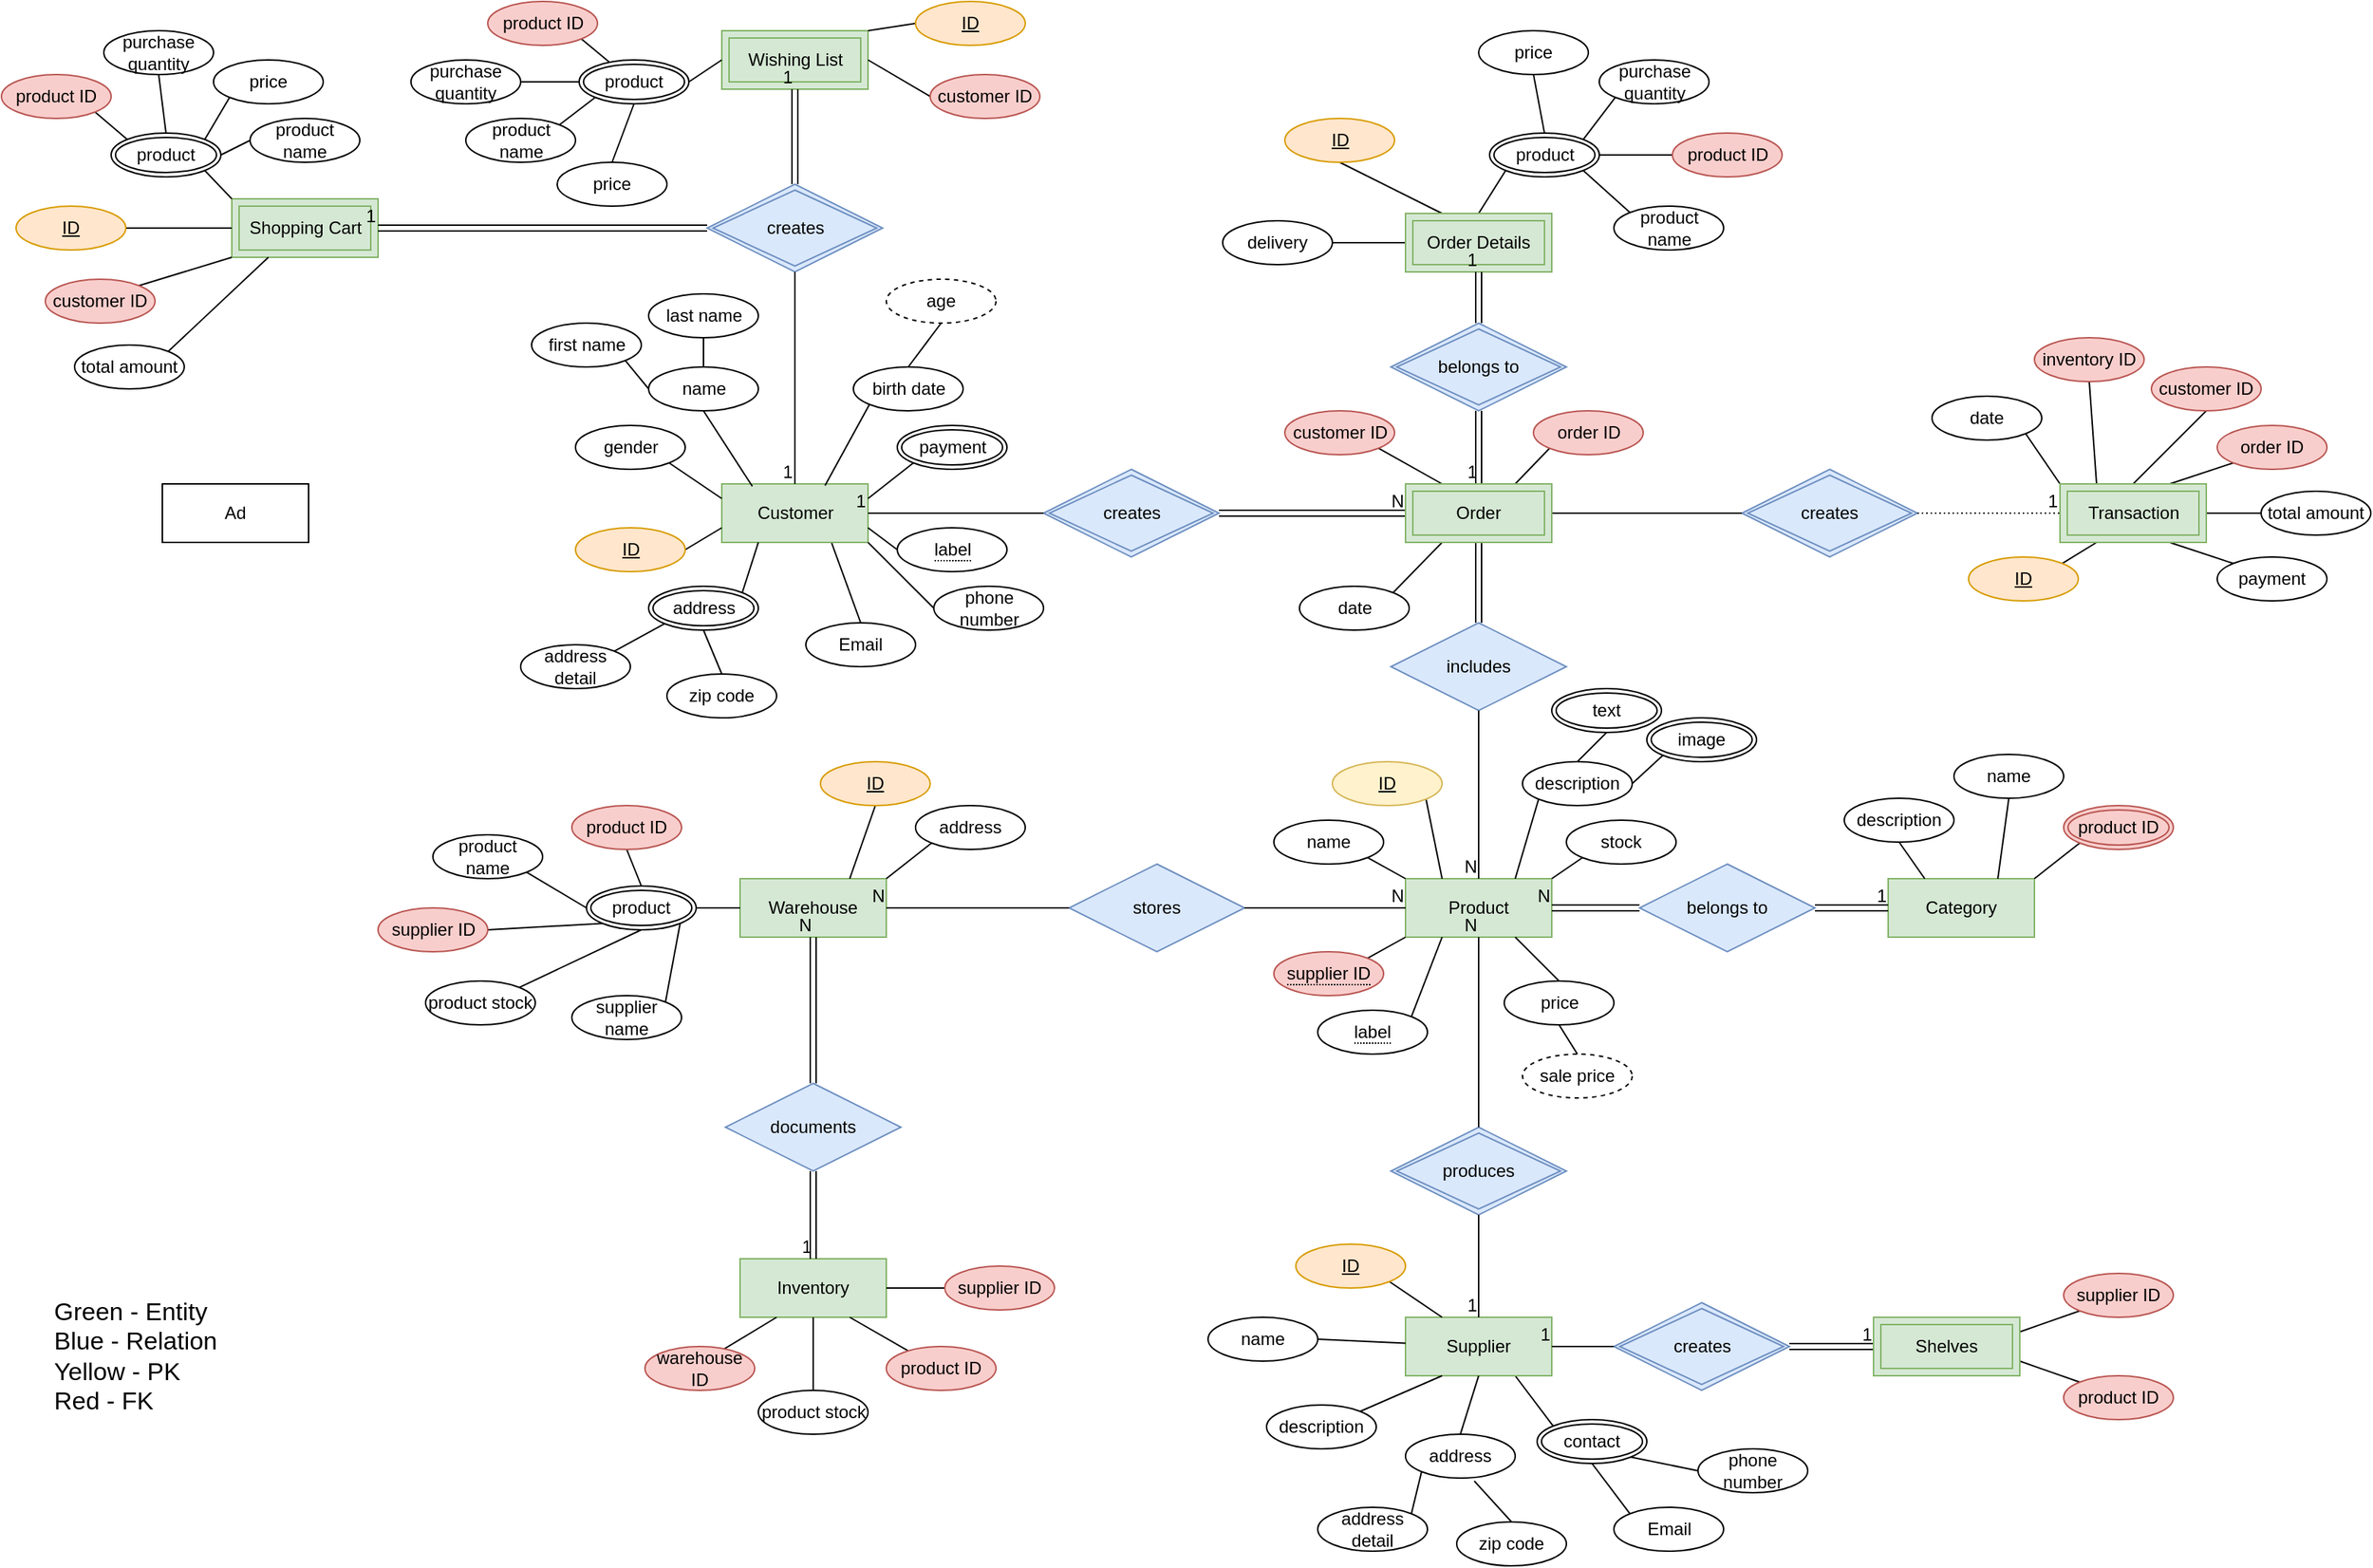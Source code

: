 <mxfile version="23.1.2" type="device">
  <diagram id="CGE-V-YyImQBMw3J6Rf1" name="Page-1">
    <mxGraphModel dx="2163" dy="663" grid="1" gridSize="10" guides="1" tooltips="1" connect="1" arrows="1" fold="1" page="1" pageScale="1" pageWidth="850" pageHeight="1100" math="0" shadow="0">
      <root>
        <mxCell id="0" />
        <mxCell id="1" parent="0" />
        <mxCell id="8zVJhFCuiovg1mIDZ68L-323" style="rounded=0;orthogonalLoop=1;jettySize=auto;html=1;exitX=0.75;exitY=1;exitDx=0;exitDy=0;entryX=0.5;entryY=0;entryDx=0;entryDy=0;endArrow=none;endFill=0;" edge="1" parent="1" source="2" target="8zVJhFCuiovg1mIDZ68L-322">
          <mxGeometry relative="1" as="geometry" />
        </mxCell>
        <mxCell id="2" value="Customer" style="whiteSpace=wrap;html=1;align=center;fillColor=#d5e8d4;strokeColor=#82b366;" parent="1" vertex="1">
          <mxGeometry x="-327.5" y="340" width="100" height="40" as="geometry" />
        </mxCell>
        <mxCell id="3" value="Product" style="whiteSpace=wrap;html=1;align=center;fillColor=#d5e8d4;strokeColor=#82b366;" parent="1" vertex="1">
          <mxGeometry x="140" y="610" width="100" height="40" as="geometry" />
        </mxCell>
        <mxCell id="8zVJhFCuiovg1mIDZ68L-240" style="rounded=0;orthogonalLoop=1;jettySize=auto;html=1;exitX=0.75;exitY=1;exitDx=0;exitDy=0;entryX=0;entryY=0;entryDx=0;entryDy=0;endArrow=none;endFill=0;" edge="1" parent="1" source="7" target="8zVJhFCuiovg1mIDZ68L-241">
          <mxGeometry relative="1" as="geometry">
            <mxPoint x="240.983" y="984.393" as="targetPoint" />
          </mxGeometry>
        </mxCell>
        <mxCell id="7" value="Supplier" style="whiteSpace=wrap;html=1;align=center;fillColor=#d5e8d4;strokeColor=#82b366;" parent="1" vertex="1">
          <mxGeometry x="140" y="910" width="100" height="40" as="geometry" />
        </mxCell>
        <mxCell id="8" value="Category" style="whiteSpace=wrap;html=1;align=center;fillColor=#d5e8d4;strokeColor=#82b366;" parent="1" vertex="1">
          <mxGeometry x="470" y="610" width="100" height="40" as="geometry" />
        </mxCell>
        <mxCell id="9" value="Ad" style="whiteSpace=wrap;html=1;align=center;" parent="1" vertex="1">
          <mxGeometry x="-710" y="340" width="100" height="40" as="geometry" />
        </mxCell>
        <mxCell id="10" value="belongs to" style="shape=rhombus;perimeter=rhombusPerimeter;whiteSpace=wrap;html=1;align=center;fillColor=#dae8fc;strokeColor=#6c8ebf;" parent="1" vertex="1">
          <mxGeometry x="300" y="600" width="120" height="60" as="geometry" />
        </mxCell>
        <mxCell id="8zVJhFCuiovg1mIDZ68L-24" value="Warehouse" style="whiteSpace=wrap;html=1;align=center;fillColor=#d5e8d4;strokeColor=#82b366;" vertex="1" parent="1">
          <mxGeometry x="-315" y="610" width="100" height="40" as="geometry" />
        </mxCell>
        <mxCell id="8zVJhFCuiovg1mIDZ68L-25" value="Inventory" style="whiteSpace=wrap;html=1;align=center;fillColor=#d5e8d4;strokeColor=#82b366;" vertex="1" parent="1">
          <mxGeometry x="-315" y="870" width="100" height="40" as="geometry" />
        </mxCell>
        <mxCell id="8zVJhFCuiovg1mIDZ68L-26" value="stores" style="shape=rhombus;perimeter=rhombusPerimeter;whiteSpace=wrap;html=1;align=center;fillColor=#dae8fc;strokeColor=#6c8ebf;" vertex="1" parent="1">
          <mxGeometry x="-90" y="600" width="120" height="60" as="geometry" />
        </mxCell>
        <mxCell id="8zVJhFCuiovg1mIDZ68L-27" value="" style="endArrow=none;html=1;rounded=0;exitX=1;exitY=0.5;exitDx=0;exitDy=0;entryX=0;entryY=0.5;entryDx=0;entryDy=0;" edge="1" parent="1" source="8zVJhFCuiovg1mIDZ68L-26" target="3">
          <mxGeometry relative="1" as="geometry">
            <mxPoint x="120" y="700" as="sourcePoint" />
            <mxPoint x="280" y="700" as="targetPoint" />
          </mxGeometry>
        </mxCell>
        <mxCell id="8zVJhFCuiovg1mIDZ68L-28" value="N" style="resizable=0;html=1;whiteSpace=wrap;align=right;verticalAlign=bottom;" connectable="0" vertex="1" parent="8zVJhFCuiovg1mIDZ68L-27">
          <mxGeometry x="1" relative="1" as="geometry" />
        </mxCell>
        <mxCell id="8zVJhFCuiovg1mIDZ68L-37" value="" style="endArrow=none;html=1;rounded=0;entryX=1;entryY=0.5;entryDx=0;entryDy=0;exitX=0;exitY=0.5;exitDx=0;exitDy=0;" edge="1" parent="1" source="8zVJhFCuiovg1mIDZ68L-26" target="8zVJhFCuiovg1mIDZ68L-24">
          <mxGeometry relative="1" as="geometry">
            <mxPoint x="120" y="700" as="sourcePoint" />
            <mxPoint x="280" y="700" as="targetPoint" />
          </mxGeometry>
        </mxCell>
        <mxCell id="8zVJhFCuiovg1mIDZ68L-38" value="N" style="resizable=0;html=1;whiteSpace=wrap;align=right;verticalAlign=bottom;" connectable="0" vertex="1" parent="8zVJhFCuiovg1mIDZ68L-37">
          <mxGeometry x="1" relative="1" as="geometry" />
        </mxCell>
        <mxCell id="8zVJhFCuiovg1mIDZ68L-45" value="produces" style="shape=rhombus;double=1;perimeter=rhombusPerimeter;whiteSpace=wrap;html=1;align=center;fillColor=#dae8fc;strokeColor=#6c8ebf;" vertex="1" parent="1">
          <mxGeometry x="130" y="780" width="120" height="60" as="geometry" />
        </mxCell>
        <mxCell id="8zVJhFCuiovg1mIDZ68L-46" value="" style="endArrow=none;html=1;rounded=0;entryX=0.5;entryY=1;entryDx=0;entryDy=0;" edge="1" parent="1" source="8zVJhFCuiovg1mIDZ68L-45" target="3">
          <mxGeometry relative="1" as="geometry">
            <mxPoint x="180" y="840" as="sourcePoint" />
            <mxPoint x="350" y="670" as="targetPoint" />
          </mxGeometry>
        </mxCell>
        <mxCell id="8zVJhFCuiovg1mIDZ68L-47" value="N" style="resizable=0;html=1;whiteSpace=wrap;align=right;verticalAlign=bottom;" connectable="0" vertex="1" parent="8zVJhFCuiovg1mIDZ68L-46">
          <mxGeometry x="1" relative="1" as="geometry" />
        </mxCell>
        <mxCell id="8zVJhFCuiovg1mIDZ68L-48" value="" style="endArrow=none;html=1;rounded=0;exitX=0.5;exitY=1;exitDx=0;exitDy=0;entryX=0.5;entryY=0;entryDx=0;entryDy=0;" edge="1" parent="1" source="8zVJhFCuiovg1mIDZ68L-45" target="7">
          <mxGeometry relative="1" as="geometry">
            <mxPoint x="120" y="700" as="sourcePoint" />
            <mxPoint x="280" y="700" as="targetPoint" />
          </mxGeometry>
        </mxCell>
        <mxCell id="8zVJhFCuiovg1mIDZ68L-49" value="1" style="resizable=0;html=1;whiteSpace=wrap;align=right;verticalAlign=bottom;" connectable="0" vertex="1" parent="8zVJhFCuiovg1mIDZ68L-48">
          <mxGeometry x="1" relative="1" as="geometry" />
        </mxCell>
        <mxCell id="8zVJhFCuiovg1mIDZ68L-51" value="name" style="ellipse;whiteSpace=wrap;html=1;align=center;" vertex="1" parent="1">
          <mxGeometry x="-377.5" y="260" width="75" height="30" as="geometry" />
        </mxCell>
        <mxCell id="8zVJhFCuiovg1mIDZ68L-62" style="rounded=0;orthogonalLoop=1;jettySize=auto;html=1;exitX=1;exitY=1;exitDx=0;exitDy=0;entryX=0;entryY=0.25;entryDx=0;entryDy=0;endArrow=none;endFill=0;" edge="1" parent="1" source="8zVJhFCuiovg1mIDZ68L-54" target="2">
          <mxGeometry relative="1" as="geometry" />
        </mxCell>
        <mxCell id="8zVJhFCuiovg1mIDZ68L-54" value="gender" style="ellipse;whiteSpace=wrap;html=1;align=center;" vertex="1" parent="1">
          <mxGeometry x="-427.5" y="300" width="75" height="30" as="geometry" />
        </mxCell>
        <mxCell id="8zVJhFCuiovg1mIDZ68L-63" style="rounded=0;orthogonalLoop=1;jettySize=auto;html=1;exitX=1;exitY=0.5;exitDx=0;exitDy=0;entryX=0;entryY=0.75;entryDx=0;entryDy=0;endArrow=none;endFill=0;" edge="1" parent="1" source="8zVJhFCuiovg1mIDZ68L-55" target="2">
          <mxGeometry relative="1" as="geometry" />
        </mxCell>
        <mxCell id="8zVJhFCuiovg1mIDZ68L-55" value="ID" style="ellipse;whiteSpace=wrap;html=1;align=center;fontStyle=4;fillColor=#ffe6cc;strokeColor=#d79b00;" vertex="1" parent="1">
          <mxGeometry x="-427.5" y="370" width="75" height="30" as="geometry" />
        </mxCell>
        <mxCell id="8zVJhFCuiovg1mIDZ68L-64" style="rounded=0;orthogonalLoop=1;jettySize=auto;html=1;exitX=1;exitY=0;exitDx=0;exitDy=0;entryX=0.25;entryY=1;entryDx=0;entryDy=0;endArrow=none;endFill=0;" edge="1" parent="1" source="8zVJhFCuiovg1mIDZ68L-56" target="2">
          <mxGeometry relative="1" as="geometry" />
        </mxCell>
        <mxCell id="8zVJhFCuiovg1mIDZ68L-56" value="address" style="ellipse;shape=doubleEllipse;margin=3;whiteSpace=wrap;html=1;align=center;" vertex="1" parent="1">
          <mxGeometry x="-377.5" y="410" width="75" height="30" as="geometry" />
        </mxCell>
        <mxCell id="8zVJhFCuiovg1mIDZ68L-65" style="rounded=0;orthogonalLoop=1;jettySize=auto;html=1;exitX=0;exitY=0.5;exitDx=0;exitDy=0;entryX=1;entryY=1;entryDx=0;entryDy=0;endArrow=none;endFill=0;" edge="1" parent="1" source="8zVJhFCuiovg1mIDZ68L-57" target="2">
          <mxGeometry relative="1" as="geometry" />
        </mxCell>
        <mxCell id="8zVJhFCuiovg1mIDZ68L-57" value="phone number" style="ellipse;whiteSpace=wrap;html=1;align=center;" vertex="1" parent="1">
          <mxGeometry x="-182.5" y="410" width="75" height="30" as="geometry" />
        </mxCell>
        <mxCell id="8zVJhFCuiovg1mIDZ68L-66" style="rounded=0;orthogonalLoop=1;jettySize=auto;html=1;exitX=0;exitY=0.5;exitDx=0;exitDy=0;entryX=1;entryY=0.75;entryDx=0;entryDy=0;endArrow=none;endFill=0;" edge="1" parent="1" source="8zVJhFCuiovg1mIDZ68L-59" target="2">
          <mxGeometry relative="1" as="geometry" />
        </mxCell>
        <mxCell id="8zVJhFCuiovg1mIDZ68L-59" value="&lt;span style=&quot;border-bottom: 1px dotted&quot;&gt;label&lt;/span&gt;" style="ellipse;whiteSpace=wrap;html=1;align=center;" vertex="1" parent="1">
          <mxGeometry x="-207.5" y="370" width="75" height="30" as="geometry" />
        </mxCell>
        <mxCell id="8zVJhFCuiovg1mIDZ68L-67" style="edgeStyle=orthogonalEdgeStyle;rounded=0;orthogonalLoop=1;jettySize=auto;html=1;exitX=0;exitY=0.5;exitDx=0;exitDy=0;" edge="1" parent="1">
          <mxGeometry relative="1" as="geometry">
            <mxPoint x="-207.707" y="315.034" as="targetPoint" />
            <mxPoint x="-207.5" y="315" as="sourcePoint" />
          </mxGeometry>
        </mxCell>
        <mxCell id="8zVJhFCuiovg1mIDZ68L-68" style="rounded=0;orthogonalLoop=1;jettySize=auto;html=1;exitX=0;exitY=1;exitDx=0;exitDy=0;entryX=1;entryY=0.25;entryDx=0;entryDy=0;endArrow=none;endFill=0;" edge="1" parent="1" source="8zVJhFCuiovg1mIDZ68L-70" target="2">
          <mxGeometry relative="1" as="geometry">
            <mxPoint x="-196.887" y="325.456" as="sourcePoint" />
          </mxGeometry>
        </mxCell>
        <mxCell id="8zVJhFCuiovg1mIDZ68L-61" style="rounded=0;orthogonalLoop=1;jettySize=auto;html=1;exitX=0.5;exitY=1;exitDx=0;exitDy=0;entryX=0.209;entryY=0.041;entryDx=0;entryDy=0;entryPerimeter=0;endArrow=none;endFill=0;" edge="1" parent="1" source="8zVJhFCuiovg1mIDZ68L-51" target="2">
          <mxGeometry relative="1" as="geometry" />
        </mxCell>
        <mxCell id="8zVJhFCuiovg1mIDZ68L-69" style="rounded=0;orthogonalLoop=1;jettySize=auto;html=1;exitX=0;exitY=1;exitDx=0;exitDy=0;entryX=0.706;entryY=0.028;entryDx=0;entryDy=0;entryPerimeter=0;endArrow=none;endFill=0;" edge="1" parent="1" source="8zVJhFCuiovg1mIDZ68L-96" target="2">
          <mxGeometry relative="1" as="geometry">
            <mxPoint x="-226.338" y="285.678" as="sourcePoint" />
          </mxGeometry>
        </mxCell>
        <mxCell id="8zVJhFCuiovg1mIDZ68L-70" value="payment" style="ellipse;shape=doubleEllipse;margin=3;whiteSpace=wrap;html=1;align=center;" vertex="1" parent="1">
          <mxGeometry x="-207.5" y="300" width="75" height="30" as="geometry" />
        </mxCell>
        <mxCell id="8zVJhFCuiovg1mIDZ68L-71" value="creates" style="shape=rhombus;double=1;perimeter=rhombusPerimeter;whiteSpace=wrap;html=1;align=center;fillColor=#dae8fc;strokeColor=#6c8ebf;" vertex="1" parent="1">
          <mxGeometry x="-107.5" y="330" width="120" height="60" as="geometry" />
        </mxCell>
        <mxCell id="8zVJhFCuiovg1mIDZ68L-78" value="" style="shape=link;html=1;rounded=0;exitX=1;exitY=0.5;exitDx=0;exitDy=0;entryX=0;entryY=0.5;entryDx=0;entryDy=0;" edge="1" parent="1" source="8zVJhFCuiovg1mIDZ68L-71" target="8zVJhFCuiovg1mIDZ68L-268">
          <mxGeometry relative="1" as="geometry">
            <mxPoint x="47.5" y="360" as="sourcePoint" />
            <mxPoint x="140" y="360" as="targetPoint" />
          </mxGeometry>
        </mxCell>
        <mxCell id="8zVJhFCuiovg1mIDZ68L-79" value="N" style="resizable=0;html=1;whiteSpace=wrap;align=right;verticalAlign=bottom;" connectable="0" vertex="1" parent="8zVJhFCuiovg1mIDZ68L-78">
          <mxGeometry x="1" relative="1" as="geometry" />
        </mxCell>
        <mxCell id="8zVJhFCuiovg1mIDZ68L-80" value="" style="endArrow=none;html=1;rounded=0;entryX=1;entryY=0.5;entryDx=0;entryDy=0;exitX=0;exitY=0.5;exitDx=0;exitDy=0;" edge="1" parent="1" source="8zVJhFCuiovg1mIDZ68L-71" target="2">
          <mxGeometry relative="1" as="geometry">
            <mxPoint x="-167.5" y="450" as="sourcePoint" />
            <mxPoint x="-7.5" y="450" as="targetPoint" />
          </mxGeometry>
        </mxCell>
        <mxCell id="8zVJhFCuiovg1mIDZ68L-81" value="1" style="resizable=0;html=1;whiteSpace=wrap;align=right;verticalAlign=bottom;" connectable="0" vertex="1" parent="8zVJhFCuiovg1mIDZ68L-80">
          <mxGeometry x="1" relative="1" as="geometry" />
        </mxCell>
        <mxCell id="8zVJhFCuiovg1mIDZ68L-83" value="" style="shape=link;html=1;rounded=0;entryX=0.5;entryY=1;entryDx=0;entryDy=0;exitX=0.5;exitY=0;exitDx=0;exitDy=0;" edge="1" parent="1" source="8zVJhFCuiovg1mIDZ68L-173" target="8zVJhFCuiovg1mIDZ68L-24">
          <mxGeometry relative="1" as="geometry">
            <mxPoint x="-265" y="750" as="sourcePoint" />
            <mxPoint x="105" y="760" as="targetPoint" />
          </mxGeometry>
        </mxCell>
        <mxCell id="8zVJhFCuiovg1mIDZ68L-84" value="N" style="resizable=0;html=1;whiteSpace=wrap;align=right;verticalAlign=bottom;" connectable="0" vertex="1" parent="8zVJhFCuiovg1mIDZ68L-83">
          <mxGeometry x="1" relative="1" as="geometry" />
        </mxCell>
        <mxCell id="8zVJhFCuiovg1mIDZ68L-85" value="" style="shape=link;html=1;rounded=0;exitX=0.5;exitY=1;exitDx=0;exitDy=0;entryX=0.5;entryY=0;entryDx=0;entryDy=0;" edge="1" parent="1" source="8zVJhFCuiovg1mIDZ68L-173" target="8zVJhFCuiovg1mIDZ68L-25">
          <mxGeometry relative="1" as="geometry">
            <mxPoint x="-265" y="810" as="sourcePoint" />
            <mxPoint x="-65" y="850" as="targetPoint" />
          </mxGeometry>
        </mxCell>
        <mxCell id="8zVJhFCuiovg1mIDZ68L-86" value="1" style="resizable=0;html=1;whiteSpace=wrap;align=right;verticalAlign=bottom;" connectable="0" vertex="1" parent="8zVJhFCuiovg1mIDZ68L-85">
          <mxGeometry x="1" relative="1" as="geometry" />
        </mxCell>
        <mxCell id="8zVJhFCuiovg1mIDZ68L-88" value="" style="shape=link;html=1;rounded=0;entryX=1;entryY=0.5;entryDx=0;entryDy=0;exitX=0;exitY=0.5;exitDx=0;exitDy=0;" edge="1" parent="1" source="10" target="3">
          <mxGeometry relative="1" as="geometry">
            <mxPoint x="280" y="749.5" as="sourcePoint" />
            <mxPoint x="440" y="749.5" as="targetPoint" />
          </mxGeometry>
        </mxCell>
        <mxCell id="8zVJhFCuiovg1mIDZ68L-89" value="N" style="resizable=0;html=1;whiteSpace=wrap;align=right;verticalAlign=bottom;" connectable="0" vertex="1" parent="8zVJhFCuiovg1mIDZ68L-88">
          <mxGeometry x="1" relative="1" as="geometry" />
        </mxCell>
        <mxCell id="8zVJhFCuiovg1mIDZ68L-90" value="" style="shape=link;html=1;rounded=0;exitX=1;exitY=0.5;exitDx=0;exitDy=0;entryX=0;entryY=0.5;entryDx=0;entryDy=0;" edge="1" parent="1" source="10" target="8">
          <mxGeometry relative="1" as="geometry">
            <mxPoint x="400" y="729.5" as="sourcePoint" />
            <mxPoint x="560" y="729.5" as="targetPoint" />
          </mxGeometry>
        </mxCell>
        <mxCell id="8zVJhFCuiovg1mIDZ68L-91" value="1" style="resizable=0;html=1;whiteSpace=wrap;align=right;verticalAlign=bottom;" connectable="0" vertex="1" parent="8zVJhFCuiovg1mIDZ68L-90">
          <mxGeometry x="1" relative="1" as="geometry" />
        </mxCell>
        <mxCell id="8zVJhFCuiovg1mIDZ68L-103" style="rounded=0;orthogonalLoop=1;jettySize=auto;html=1;exitX=1;exitY=1;exitDx=0;exitDy=0;entryX=0.25;entryY=0;entryDx=0;entryDy=0;endArrow=none;endFill=0;" edge="1" parent="1" source="8zVJhFCuiovg1mIDZ68L-93" target="3">
          <mxGeometry relative="1" as="geometry" />
        </mxCell>
        <mxCell id="8zVJhFCuiovg1mIDZ68L-93" value="ID" style="ellipse;whiteSpace=wrap;html=1;align=center;fontStyle=4;fillColor=#fff2cc;strokeColor=#d6b656;" vertex="1" parent="1">
          <mxGeometry x="90" y="530" width="75" height="30" as="geometry" />
        </mxCell>
        <mxCell id="8zVJhFCuiovg1mIDZ68L-106" style="rounded=0;orthogonalLoop=1;jettySize=auto;html=1;exitX=0;exitY=1;exitDx=0;exitDy=0;entryX=1;entryY=0;entryDx=0;entryDy=0;endArrow=none;endFill=0;" edge="1" parent="1" source="8zVJhFCuiovg1mIDZ68L-94" target="3">
          <mxGeometry relative="1" as="geometry" />
        </mxCell>
        <mxCell id="8zVJhFCuiovg1mIDZ68L-94" value="stock" style="ellipse;whiteSpace=wrap;html=1;align=center;" vertex="1" parent="1">
          <mxGeometry x="250" y="570" width="75" height="30" as="geometry" />
        </mxCell>
        <mxCell id="8zVJhFCuiovg1mIDZ68L-104" style="rounded=0;orthogonalLoop=1;jettySize=auto;html=1;exitX=1;exitY=1;exitDx=0;exitDy=0;entryX=0;entryY=0;entryDx=0;entryDy=0;endArrow=none;endFill=0;" edge="1" parent="1" source="8zVJhFCuiovg1mIDZ68L-95" target="3">
          <mxGeometry relative="1" as="geometry" />
        </mxCell>
        <mxCell id="8zVJhFCuiovg1mIDZ68L-95" value="name" style="ellipse;whiteSpace=wrap;html=1;align=center;" vertex="1" parent="1">
          <mxGeometry x="50" y="570" width="75" height="30" as="geometry" />
        </mxCell>
        <mxCell id="8zVJhFCuiovg1mIDZ68L-96" value="birth date" style="ellipse;whiteSpace=wrap;html=1;align=center;" vertex="1" parent="1">
          <mxGeometry x="-237.5" y="260" width="75" height="30" as="geometry" />
        </mxCell>
        <mxCell id="8zVJhFCuiovg1mIDZ68L-98" style="rounded=0;orthogonalLoop=1;jettySize=auto;html=1;exitX=0.5;exitY=1;exitDx=0;exitDy=0;entryX=0.5;entryY=0;entryDx=0;entryDy=0;endArrow=none;endFill=0;" edge="1" parent="1" source="8zVJhFCuiovg1mIDZ68L-97" target="8zVJhFCuiovg1mIDZ68L-96">
          <mxGeometry relative="1" as="geometry" />
        </mxCell>
        <mxCell id="8zVJhFCuiovg1mIDZ68L-97" value="age" style="ellipse;whiteSpace=wrap;html=1;align=center;dashed=1;" vertex="1" parent="1">
          <mxGeometry x="-215" y="200" width="75" height="30" as="geometry" />
        </mxCell>
        <mxCell id="8zVJhFCuiovg1mIDZ68L-105" style="rounded=0;orthogonalLoop=1;jettySize=auto;html=1;exitX=0;exitY=1;exitDx=0;exitDy=0;entryX=0.75;entryY=0;entryDx=0;entryDy=0;endArrow=none;endFill=0;" edge="1" parent="1" source="8zVJhFCuiovg1mIDZ68L-100" target="3">
          <mxGeometry relative="1" as="geometry" />
        </mxCell>
        <mxCell id="8zVJhFCuiovg1mIDZ68L-100" value="description" style="ellipse;whiteSpace=wrap;html=1;align=center;" vertex="1" parent="1">
          <mxGeometry x="220" y="530" width="75" height="30" as="geometry" />
        </mxCell>
        <mxCell id="8zVJhFCuiovg1mIDZ68L-116" style="rounded=0;orthogonalLoop=1;jettySize=auto;html=1;exitX=1;exitY=0;exitDx=0;exitDy=0;entryX=0;entryY=1;entryDx=0;entryDy=0;endArrow=none;endFill=0;" edge="1" parent="1" source="8zVJhFCuiovg1mIDZ68L-102" target="3">
          <mxGeometry relative="1" as="geometry" />
        </mxCell>
        <mxCell id="8zVJhFCuiovg1mIDZ68L-102" value="&lt;span style=&quot;border-bottom: 1px dotted&quot;&gt;supplier ID&lt;/span&gt;" style="ellipse;whiteSpace=wrap;html=1;align=center;fillColor=#f8cecc;strokeColor=#b85450;" vertex="1" parent="1">
          <mxGeometry x="50" y="660" width="75" height="30" as="geometry" />
        </mxCell>
        <mxCell id="8zVJhFCuiovg1mIDZ68L-113" style="rounded=0;orthogonalLoop=1;jettySize=auto;html=1;exitX=0.5;exitY=1;exitDx=0;exitDy=0;entryX=0.5;entryY=0;entryDx=0;entryDy=0;endArrow=none;endFill=0;" edge="1" parent="1" source="8zVJhFCuiovg1mIDZ68L-126" target="8zVJhFCuiovg1mIDZ68L-100">
          <mxGeometry relative="1" as="geometry">
            <mxPoint x="262.5" y="515" as="sourcePoint" />
          </mxGeometry>
        </mxCell>
        <mxCell id="8zVJhFCuiovg1mIDZ68L-114" style="rounded=0;orthogonalLoop=1;jettySize=auto;html=1;exitX=0;exitY=1;exitDx=0;exitDy=0;entryX=1;entryY=0.5;entryDx=0;entryDy=0;endArrow=none;endFill=0;" edge="1" parent="1" source="8zVJhFCuiovg1mIDZ68L-124" target="8zVJhFCuiovg1mIDZ68L-100">
          <mxGeometry relative="1" as="geometry">
            <mxPoint x="316.162" y="525.678" as="sourcePoint" />
          </mxGeometry>
        </mxCell>
        <mxCell id="8zVJhFCuiovg1mIDZ68L-119" style="rounded=0;orthogonalLoop=1;jettySize=auto;html=1;exitX=0.5;exitY=0;exitDx=0;exitDy=0;entryX=0.75;entryY=1;entryDx=0;entryDy=0;endArrow=none;endFill=0;" edge="1" parent="1" source="8zVJhFCuiovg1mIDZ68L-112" target="3">
          <mxGeometry relative="1" as="geometry" />
        </mxCell>
        <mxCell id="8zVJhFCuiovg1mIDZ68L-220" style="rounded=0;orthogonalLoop=1;jettySize=auto;html=1;exitX=0.5;exitY=1;exitDx=0;exitDy=0;entryX=0.5;entryY=0;entryDx=0;entryDy=0;endArrow=none;endFill=0;" edge="1" parent="1" source="8zVJhFCuiovg1mIDZ68L-112" target="8zVJhFCuiovg1mIDZ68L-219">
          <mxGeometry relative="1" as="geometry" />
        </mxCell>
        <mxCell id="8zVJhFCuiovg1mIDZ68L-112" value="price" style="ellipse;whiteSpace=wrap;html=1;align=center;" vertex="1" parent="1">
          <mxGeometry x="207.5" y="680" width="75" height="30" as="geometry" />
        </mxCell>
        <mxCell id="8zVJhFCuiovg1mIDZ68L-117" style="rounded=0;orthogonalLoop=1;jettySize=auto;html=1;exitX=1;exitY=0;exitDx=0;exitDy=0;entryX=0.25;entryY=1;entryDx=0;entryDy=0;endArrow=none;endFill=0;" edge="1" parent="1" source="8zVJhFCuiovg1mIDZ68L-115" target="3">
          <mxGeometry relative="1" as="geometry" />
        </mxCell>
        <mxCell id="8zVJhFCuiovg1mIDZ68L-115" value="&lt;span style=&quot;border-bottom: 1px dotted&quot;&gt;label&lt;/span&gt;" style="ellipse;whiteSpace=wrap;html=1;align=center;" vertex="1" parent="1">
          <mxGeometry x="80" y="700" width="75" height="30" as="geometry" />
        </mxCell>
        <mxCell id="8zVJhFCuiovg1mIDZ68L-133" style="rounded=0;orthogonalLoop=1;jettySize=auto;html=1;exitX=0.5;exitY=1;exitDx=0;exitDy=0;entryX=0.75;entryY=0;entryDx=0;entryDy=0;endArrow=none;endFill=0;" edge="1" parent="1" source="8zVJhFCuiovg1mIDZ68L-122" target="8zVJhFCuiovg1mIDZ68L-24">
          <mxGeometry relative="1" as="geometry" />
        </mxCell>
        <mxCell id="8zVJhFCuiovg1mIDZ68L-122" value="ID" style="ellipse;whiteSpace=wrap;html=1;align=center;fontStyle=4;fillColor=#ffe6cc;strokeColor=#d79b00;" vertex="1" parent="1">
          <mxGeometry x="-260" y="530" width="75" height="30" as="geometry" />
        </mxCell>
        <mxCell id="8zVJhFCuiovg1mIDZ68L-134" style="rounded=0;orthogonalLoop=1;jettySize=auto;html=1;exitX=0;exitY=1;exitDx=0;exitDy=0;entryX=1;entryY=0;entryDx=0;entryDy=0;endArrow=none;endFill=0;" edge="1" parent="1" source="8zVJhFCuiovg1mIDZ68L-123" target="8zVJhFCuiovg1mIDZ68L-24">
          <mxGeometry relative="1" as="geometry" />
        </mxCell>
        <mxCell id="8zVJhFCuiovg1mIDZ68L-123" value="address" style="ellipse;whiteSpace=wrap;html=1;align=center;" vertex="1" parent="1">
          <mxGeometry x="-195" y="560" width="75" height="30" as="geometry" />
        </mxCell>
        <mxCell id="8zVJhFCuiovg1mIDZ68L-124" value="image" style="ellipse;shape=doubleEllipse;margin=3;whiteSpace=wrap;html=1;align=center;" vertex="1" parent="1">
          <mxGeometry x="305" y="500" width="75" height="30" as="geometry" />
        </mxCell>
        <mxCell id="8zVJhFCuiovg1mIDZ68L-126" value="text" style="ellipse;shape=doubleEllipse;margin=3;whiteSpace=wrap;html=1;align=center;" vertex="1" parent="1">
          <mxGeometry x="240" y="480" width="75" height="30" as="geometry" />
        </mxCell>
        <mxCell id="8zVJhFCuiovg1mIDZ68L-132" style="rounded=0;orthogonalLoop=1;jettySize=auto;html=1;exitX=0.5;exitY=1;exitDx=0;exitDy=0;entryX=0.5;entryY=0;entryDx=0;entryDy=0;endArrow=none;endFill=0;" edge="1" parent="1" source="8zVJhFCuiovg1mIDZ68L-128" target="8zVJhFCuiovg1mIDZ68L-216">
          <mxGeometry relative="1" as="geometry" />
        </mxCell>
        <mxCell id="8zVJhFCuiovg1mIDZ68L-128" value="product ID" style="ellipse;whiteSpace=wrap;html=1;align=center;fillColor=#f8cecc;strokeColor=#b85450;" vertex="1" parent="1">
          <mxGeometry x="-430" y="560" width="75" height="30" as="geometry" />
        </mxCell>
        <mxCell id="8zVJhFCuiovg1mIDZ68L-135" style="rounded=0;orthogonalLoop=1;jettySize=auto;html=1;exitX=1;exitY=1;exitDx=0;exitDy=0;entryX=0;entryY=0.5;entryDx=0;entryDy=0;endArrow=none;endFill=0;" edge="1" parent="1" source="8zVJhFCuiovg1mIDZ68L-129" target="8zVJhFCuiovg1mIDZ68L-216">
          <mxGeometry relative="1" as="geometry" />
        </mxCell>
        <mxCell id="8zVJhFCuiovg1mIDZ68L-129" value="product name" style="ellipse;whiteSpace=wrap;html=1;align=center;" vertex="1" parent="1">
          <mxGeometry x="-525" y="580" width="75" height="30" as="geometry" />
        </mxCell>
        <mxCell id="8zVJhFCuiovg1mIDZ68L-136" style="rounded=0;orthogonalLoop=1;jettySize=auto;html=1;exitX=1;exitY=0.5;exitDx=0;exitDy=0;entryX=0;entryY=1;entryDx=0;entryDy=0;endArrow=none;endFill=0;" edge="1" parent="1" source="8zVJhFCuiovg1mIDZ68L-130" target="8zVJhFCuiovg1mIDZ68L-216">
          <mxGeometry relative="1" as="geometry" />
        </mxCell>
        <mxCell id="8zVJhFCuiovg1mIDZ68L-130" value="supplier ID" style="ellipse;whiteSpace=wrap;html=1;align=center;fillColor=#f8cecc;strokeColor=#b85450;" vertex="1" parent="1">
          <mxGeometry x="-562.5" y="630" width="75" height="30" as="geometry" />
        </mxCell>
        <mxCell id="8zVJhFCuiovg1mIDZ68L-137" style="rounded=0;orthogonalLoop=1;jettySize=auto;html=1;exitX=1;exitY=0;exitDx=0;exitDy=0;entryX=0.5;entryY=1;entryDx=0;entryDy=0;endArrow=none;endFill=0;" edge="1" parent="1" source="8zVJhFCuiovg1mIDZ68L-131" target="8zVJhFCuiovg1mIDZ68L-216">
          <mxGeometry relative="1" as="geometry" />
        </mxCell>
        <mxCell id="8zVJhFCuiovg1mIDZ68L-131" value="product stock" style="ellipse;whiteSpace=wrap;html=1;align=center;" vertex="1" parent="1">
          <mxGeometry x="-530" y="680" width="75" height="30" as="geometry" />
        </mxCell>
        <mxCell id="8zVJhFCuiovg1mIDZ68L-141" style="rounded=0;orthogonalLoop=1;jettySize=auto;html=1;exitX=0.251;exitY=0.173;exitDx=0;exitDy=0;entryX=0.75;entryY=1;entryDx=0;entryDy=0;endArrow=none;endFill=0;exitPerimeter=0;" edge="1" parent="1" source="8zVJhFCuiovg1mIDZ68L-138" target="8zVJhFCuiovg1mIDZ68L-25">
          <mxGeometry relative="1" as="geometry" />
        </mxCell>
        <mxCell id="8zVJhFCuiovg1mIDZ68L-138" value="product ID" style="ellipse;whiteSpace=wrap;html=1;align=center;fillColor=#f8cecc;strokeColor=#b85450;" vertex="1" parent="1">
          <mxGeometry x="-215" y="930" width="75" height="30" as="geometry" />
        </mxCell>
        <mxCell id="8zVJhFCuiovg1mIDZ68L-143" style="rounded=0;orthogonalLoop=1;jettySize=auto;html=1;exitX=0.5;exitY=0;exitDx=0;exitDy=0;entryX=0.5;entryY=1;entryDx=0;entryDy=0;endArrow=none;endFill=0;" edge="1" parent="1" source="8zVJhFCuiovg1mIDZ68L-139" target="8zVJhFCuiovg1mIDZ68L-25">
          <mxGeometry relative="1" as="geometry" />
        </mxCell>
        <mxCell id="8zVJhFCuiovg1mIDZ68L-139" value="product stock" style="ellipse;whiteSpace=wrap;html=1;align=center;" vertex="1" parent="1">
          <mxGeometry x="-302.5" y="960" width="75" height="30" as="geometry" />
        </mxCell>
        <mxCell id="8zVJhFCuiovg1mIDZ68L-142" style="rounded=0;orthogonalLoop=1;jettySize=auto;html=1;exitX=0.68;exitY=0.12;exitDx=0;exitDy=0;entryX=0.25;entryY=1;entryDx=0;entryDy=0;endArrow=none;endFill=0;exitPerimeter=0;" edge="1" parent="1" source="8zVJhFCuiovg1mIDZ68L-140" target="8zVJhFCuiovg1mIDZ68L-25">
          <mxGeometry relative="1" as="geometry" />
        </mxCell>
        <mxCell id="8zVJhFCuiovg1mIDZ68L-140" value="warehouse ID" style="ellipse;whiteSpace=wrap;html=1;align=center;fillColor=#f8cecc;strokeColor=#b85450;" vertex="1" parent="1">
          <mxGeometry x="-380" y="930" width="75" height="30" as="geometry" />
        </mxCell>
        <mxCell id="8zVJhFCuiovg1mIDZ68L-144" value="creates" style="shape=rhombus;double=1;perimeter=rhombusPerimeter;whiteSpace=wrap;html=1;align=center;fillColor=#dae8fc;strokeColor=#6c8ebf;" vertex="1" parent="1">
          <mxGeometry x="370" y="330" width="120" height="60" as="geometry" />
        </mxCell>
        <mxCell id="8zVJhFCuiovg1mIDZ68L-145" value="" style="endArrow=none;html=1;rounded=0;entryX=1;entryY=0.5;entryDx=0;entryDy=0;exitX=0;exitY=0.5;exitDx=0;exitDy=0;" edge="1" parent="1" source="8zVJhFCuiovg1mIDZ68L-144">
          <mxGeometry relative="1" as="geometry">
            <mxPoint x="398.75" y="370" as="sourcePoint" />
            <mxPoint x="240" y="360" as="targetPoint" />
          </mxGeometry>
        </mxCell>
        <mxCell id="8zVJhFCuiovg1mIDZ68L-146" value="1" style="resizable=0;html=1;whiteSpace=wrap;align=right;verticalAlign=bottom;" connectable="0" vertex="1" parent="8zVJhFCuiovg1mIDZ68L-145">
          <mxGeometry x="1" relative="1" as="geometry" />
        </mxCell>
        <mxCell id="8zVJhFCuiovg1mIDZ68L-154" style="rounded=0;orthogonalLoop=1;jettySize=auto;html=1;exitX=1;exitY=1;exitDx=0;exitDy=0;entryX=0;entryY=0.5;entryDx=0;entryDy=0;endArrow=none;endFill=0;" edge="1" parent="1" source="8zVJhFCuiovg1mIDZ68L-152" target="8zVJhFCuiovg1mIDZ68L-51">
          <mxGeometry relative="1" as="geometry" />
        </mxCell>
        <mxCell id="8zVJhFCuiovg1mIDZ68L-152" value="first name" style="ellipse;whiteSpace=wrap;html=1;align=center;" vertex="1" parent="1">
          <mxGeometry x="-457.5" y="230" width="75" height="30" as="geometry" />
        </mxCell>
        <mxCell id="8zVJhFCuiovg1mIDZ68L-155" style="rounded=0;orthogonalLoop=1;jettySize=auto;html=1;exitX=0.5;exitY=1;exitDx=0;exitDy=0;endArrow=none;endFill=0;" edge="1" parent="1" source="8zVJhFCuiovg1mIDZ68L-153" target="8zVJhFCuiovg1mIDZ68L-51">
          <mxGeometry relative="1" as="geometry" />
        </mxCell>
        <mxCell id="8zVJhFCuiovg1mIDZ68L-153" value="last name" style="ellipse;whiteSpace=wrap;html=1;align=center;" vertex="1" parent="1">
          <mxGeometry x="-377.5" y="210" width="75" height="30" as="geometry" />
        </mxCell>
        <mxCell id="8zVJhFCuiovg1mIDZ68L-156" value="includes" style="shape=rhombus;perimeter=rhombusPerimeter;whiteSpace=wrap;html=1;align=center;fillColor=#dae8fc;strokeColor=#6c8ebf;" vertex="1" parent="1">
          <mxGeometry x="130" y="435" width="120" height="60" as="geometry" />
        </mxCell>
        <mxCell id="8zVJhFCuiovg1mIDZ68L-159" value="" style="endArrow=none;html=1;rounded=0;exitX=0.5;exitY=1;exitDx=0;exitDy=0;entryX=0.5;entryY=0;entryDx=0;entryDy=0;" edge="1" parent="1" source="8zVJhFCuiovg1mIDZ68L-156" target="3">
          <mxGeometry relative="1" as="geometry">
            <mxPoint x="120" y="480" as="sourcePoint" />
            <mxPoint x="280" y="480" as="targetPoint" />
          </mxGeometry>
        </mxCell>
        <mxCell id="8zVJhFCuiovg1mIDZ68L-160" value="N" style="resizable=0;html=1;whiteSpace=wrap;align=right;verticalAlign=bottom;" connectable="0" vertex="1" parent="8zVJhFCuiovg1mIDZ68L-159">
          <mxGeometry x="1" relative="1" as="geometry" />
        </mxCell>
        <mxCell id="8zVJhFCuiovg1mIDZ68L-183" style="rounded=0;orthogonalLoop=1;jettySize=auto;html=1;exitX=0.5;exitY=1;exitDx=0;exitDy=0;endArrow=none;endFill=0;entryX=0.25;entryY=0;entryDx=0;entryDy=0;" edge="1" parent="1" source="8zVJhFCuiovg1mIDZ68L-161" target="8zVJhFCuiovg1mIDZ68L-285">
          <mxGeometry relative="1" as="geometry">
            <mxPoint x="160" y="150" as="targetPoint" />
          </mxGeometry>
        </mxCell>
        <mxCell id="8zVJhFCuiovg1mIDZ68L-161" value="ID" style="ellipse;whiteSpace=wrap;html=1;align=center;fontStyle=4;fillColor=#ffe6cc;strokeColor=#d79b00;" vertex="1" parent="1">
          <mxGeometry x="57.5" y="90" width="75" height="30" as="geometry" />
        </mxCell>
        <mxCell id="8zVJhFCuiovg1mIDZ68L-184" style="rounded=0;orthogonalLoop=1;jettySize=auto;html=1;exitX=0;exitY=1;exitDx=0;exitDy=0;entryX=0.5;entryY=0;entryDx=0;entryDy=0;endArrow=none;endFill=0;" edge="1" parent="1" source="8zVJhFCuiovg1mIDZ68L-164" target="8zVJhFCuiovg1mIDZ68L-285">
          <mxGeometry relative="1" as="geometry">
            <mxPoint x="190" y="155" as="targetPoint" />
          </mxGeometry>
        </mxCell>
        <mxCell id="8zVJhFCuiovg1mIDZ68L-164" value="product" style="ellipse;shape=doubleEllipse;margin=3;whiteSpace=wrap;html=1;align=center;" vertex="1" parent="1">
          <mxGeometry x="197.5" y="100" width="75" height="30" as="geometry" />
        </mxCell>
        <mxCell id="8zVJhFCuiovg1mIDZ68L-167" style="rounded=0;orthogonalLoop=1;jettySize=auto;html=1;exitX=0;exitY=0.5;exitDx=0;exitDy=0;entryX=1;entryY=0.5;entryDx=0;entryDy=0;endArrow=none;endFill=0;" edge="1" parent="1" source="8zVJhFCuiovg1mIDZ68L-165" target="8zVJhFCuiovg1mIDZ68L-164">
          <mxGeometry relative="1" as="geometry" />
        </mxCell>
        <mxCell id="8zVJhFCuiovg1mIDZ68L-165" value="product ID" style="ellipse;whiteSpace=wrap;html=1;align=center;fillColor=#f8cecc;strokeColor=#b85450;" vertex="1" parent="1">
          <mxGeometry x="322.5" y="100" width="75" height="30" as="geometry" />
        </mxCell>
        <mxCell id="8zVJhFCuiovg1mIDZ68L-168" style="rounded=0;orthogonalLoop=1;jettySize=auto;html=1;exitX=0;exitY=1;exitDx=0;exitDy=0;entryX=1;entryY=0;entryDx=0;entryDy=0;endArrow=none;endFill=0;" edge="1" parent="1" source="8zVJhFCuiovg1mIDZ68L-166" target="8zVJhFCuiovg1mIDZ68L-164">
          <mxGeometry relative="1" as="geometry" />
        </mxCell>
        <mxCell id="8zVJhFCuiovg1mIDZ68L-166" value="purchase quantity" style="ellipse;whiteSpace=wrap;html=1;align=center;" vertex="1" parent="1">
          <mxGeometry x="272.5" y="50" width="75" height="30" as="geometry" />
        </mxCell>
        <mxCell id="8zVJhFCuiovg1mIDZ68L-191" style="rounded=0;orthogonalLoop=1;jettySize=auto;html=1;exitX=1;exitY=1;exitDx=0;exitDy=0;entryX=0.25;entryY=0;entryDx=0;entryDy=0;endArrow=none;endFill=0;" edge="1" parent="1" source="8zVJhFCuiovg1mIDZ68L-169" target="8zVJhFCuiovg1mIDZ68L-268">
          <mxGeometry relative="1" as="geometry">
            <mxPoint x="165" y="340" as="targetPoint" />
          </mxGeometry>
        </mxCell>
        <mxCell id="8zVJhFCuiovg1mIDZ68L-169" value="customer ID" style="ellipse;whiteSpace=wrap;html=1;align=center;fillColor=#f8cecc;strokeColor=#b85450;" vertex="1" parent="1">
          <mxGeometry x="57.5" y="290" width="75" height="30" as="geometry" />
        </mxCell>
        <mxCell id="8zVJhFCuiovg1mIDZ68L-192" style="rounded=0;orthogonalLoop=1;jettySize=auto;html=1;exitX=0;exitY=1;exitDx=0;exitDy=0;entryX=0.75;entryY=0;entryDx=0;entryDy=0;endArrow=none;endFill=0;" edge="1" parent="1" source="8zVJhFCuiovg1mIDZ68L-170" target="8zVJhFCuiovg1mIDZ68L-268">
          <mxGeometry relative="1" as="geometry">
            <mxPoint x="215" y="340" as="targetPoint" />
          </mxGeometry>
        </mxCell>
        <mxCell id="8zVJhFCuiovg1mIDZ68L-170" value="order ID" style="ellipse;whiteSpace=wrap;html=1;align=center;fillColor=#f8cecc;strokeColor=#b85450;" vertex="1" parent="1">
          <mxGeometry x="227.5" y="290" width="75" height="30" as="geometry" />
        </mxCell>
        <mxCell id="8zVJhFCuiovg1mIDZ68L-172" value="belongs to" style="shape=rhombus;double=1;perimeter=rhombusPerimeter;whiteSpace=wrap;html=1;align=center;fillColor=#dae8fc;strokeColor=#6c8ebf;" vertex="1" parent="1">
          <mxGeometry x="130" y="230" width="120" height="60" as="geometry" />
        </mxCell>
        <mxCell id="8zVJhFCuiovg1mIDZ68L-173" value="documents" style="shape=rhombus;perimeter=rhombusPerimeter;whiteSpace=wrap;html=1;align=center;fillColor=#dae8fc;strokeColor=#6c8ebf;" vertex="1" parent="1">
          <mxGeometry x="-325" y="750" width="120" height="60" as="geometry" />
        </mxCell>
        <mxCell id="8zVJhFCuiovg1mIDZ68L-174" value="" style="endArrow=none;html=1;rounded=0;dashed=1;dashPattern=1 2;exitX=1;exitY=0.5;exitDx=0;exitDy=0;entryX=0;entryY=0.5;entryDx=0;entryDy=0;" edge="1" parent="1" source="8zVJhFCuiovg1mIDZ68L-144" target="8zVJhFCuiovg1mIDZ68L-258">
          <mxGeometry relative="1" as="geometry">
            <mxPoint x="535" y="380" as="sourcePoint" />
            <mxPoint x="585" y="360" as="targetPoint" />
          </mxGeometry>
        </mxCell>
        <mxCell id="8zVJhFCuiovg1mIDZ68L-175" value="1" style="resizable=0;html=1;whiteSpace=wrap;align=right;verticalAlign=bottom;" connectable="0" vertex="1" parent="8zVJhFCuiovg1mIDZ68L-174">
          <mxGeometry x="1" relative="1" as="geometry" />
        </mxCell>
        <mxCell id="8zVJhFCuiovg1mIDZ68L-181" value="" style="shape=link;html=1;rounded=0;exitX=0.5;exitY=1;exitDx=0;exitDy=0;entryX=0.5;entryY=0;entryDx=0;entryDy=0;" edge="1" parent="1" source="8zVJhFCuiovg1mIDZ68L-172" target="8zVJhFCuiovg1mIDZ68L-268">
          <mxGeometry relative="1" as="geometry">
            <mxPoint x="237.5" y="380" as="sourcePoint" />
            <mxPoint x="190" y="340" as="targetPoint" />
          </mxGeometry>
        </mxCell>
        <mxCell id="8zVJhFCuiovg1mIDZ68L-182" value="1" style="resizable=0;html=1;whiteSpace=wrap;align=right;verticalAlign=bottom;" connectable="0" vertex="1" parent="8zVJhFCuiovg1mIDZ68L-181">
          <mxGeometry x="1" relative="1" as="geometry" />
        </mxCell>
        <mxCell id="8zVJhFCuiovg1mIDZ68L-187" style="rounded=0;orthogonalLoop=1;jettySize=auto;html=1;exitX=0;exitY=0;exitDx=0;exitDy=0;entryX=1;entryY=1;entryDx=0;entryDy=0;endArrow=none;endFill=0;" edge="1" parent="1" source="8zVJhFCuiovg1mIDZ68L-186" target="8zVJhFCuiovg1mIDZ68L-164">
          <mxGeometry relative="1" as="geometry" />
        </mxCell>
        <mxCell id="8zVJhFCuiovg1mIDZ68L-186" value="product name" style="ellipse;whiteSpace=wrap;html=1;align=center;" vertex="1" parent="1">
          <mxGeometry x="282.5" y="150" width="75" height="30" as="geometry" />
        </mxCell>
        <mxCell id="8zVJhFCuiovg1mIDZ68L-199" style="rounded=0;orthogonalLoop=1;jettySize=auto;html=1;exitX=0.5;exitY=1;exitDx=0;exitDy=0;entryX=0.5;entryY=0;entryDx=0;entryDy=0;endArrow=none;endFill=0;" edge="1" parent="1" source="8zVJhFCuiovg1mIDZ68L-193" target="8zVJhFCuiovg1mIDZ68L-258">
          <mxGeometry relative="1" as="geometry">
            <mxPoint x="635" y="340" as="targetPoint" />
          </mxGeometry>
        </mxCell>
        <mxCell id="8zVJhFCuiovg1mIDZ68L-193" value="customer ID" style="ellipse;whiteSpace=wrap;html=1;align=center;fillColor=#f8cecc;strokeColor=#b85450;" vertex="1" parent="1">
          <mxGeometry x="650" y="260" width="75" height="30" as="geometry" />
        </mxCell>
        <mxCell id="8zVJhFCuiovg1mIDZ68L-200" style="rounded=0;orthogonalLoop=1;jettySize=auto;html=1;exitX=0;exitY=1;exitDx=0;exitDy=0;entryX=0.75;entryY=0;entryDx=0;entryDy=0;endArrow=none;endFill=0;" edge="1" parent="1" source="8zVJhFCuiovg1mIDZ68L-194" target="8zVJhFCuiovg1mIDZ68L-258">
          <mxGeometry relative="1" as="geometry">
            <mxPoint x="660" y="340" as="targetPoint" />
          </mxGeometry>
        </mxCell>
        <mxCell id="8zVJhFCuiovg1mIDZ68L-194" value="order ID" style="ellipse;whiteSpace=wrap;html=1;align=center;fillColor=#f8cecc;strokeColor=#b85450;" vertex="1" parent="1">
          <mxGeometry x="695" y="300" width="75" height="30" as="geometry" />
        </mxCell>
        <mxCell id="8zVJhFCuiovg1mIDZ68L-201" style="rounded=0;orthogonalLoop=1;jettySize=auto;html=1;exitX=0;exitY=0.5;exitDx=0;exitDy=0;entryX=1;entryY=0.5;entryDx=0;entryDy=0;endArrow=none;endFill=0;" edge="1" parent="1" source="8zVJhFCuiovg1mIDZ68L-195" target="8zVJhFCuiovg1mIDZ68L-258">
          <mxGeometry relative="1" as="geometry">
            <mxPoint x="685" y="360" as="targetPoint" />
          </mxGeometry>
        </mxCell>
        <mxCell id="8zVJhFCuiovg1mIDZ68L-195" value="total amount" style="ellipse;whiteSpace=wrap;html=1;align=center;" vertex="1" parent="1">
          <mxGeometry x="725" y="345" width="75" height="30" as="geometry" />
        </mxCell>
        <mxCell id="8zVJhFCuiovg1mIDZ68L-202" style="rounded=0;orthogonalLoop=1;jettySize=auto;html=1;exitX=0;exitY=0;exitDx=0;exitDy=0;entryX=0.75;entryY=1;entryDx=0;entryDy=0;endArrow=none;endFill=0;" edge="1" parent="1" source="8zVJhFCuiovg1mIDZ68L-196" target="8zVJhFCuiovg1mIDZ68L-258">
          <mxGeometry relative="1" as="geometry">
            <mxPoint x="660" y="380" as="targetPoint" />
          </mxGeometry>
        </mxCell>
        <mxCell id="8zVJhFCuiovg1mIDZ68L-196" value="payment" style="ellipse;whiteSpace=wrap;html=1;align=center;" vertex="1" parent="1">
          <mxGeometry x="695" y="390" width="75" height="30" as="geometry" />
        </mxCell>
        <mxCell id="8zVJhFCuiovg1mIDZ68L-198" style="rounded=0;orthogonalLoop=1;jettySize=auto;html=1;exitX=1;exitY=0.5;exitDx=0;exitDy=0;entryX=0;entryY=0.5;entryDx=0;entryDy=0;endArrow=none;endFill=0;" edge="1" parent="1" source="8zVJhFCuiovg1mIDZ68L-197" target="8zVJhFCuiovg1mIDZ68L-285">
          <mxGeometry relative="1" as="geometry">
            <mxPoint x="140" y="175" as="targetPoint" />
          </mxGeometry>
        </mxCell>
        <mxCell id="8zVJhFCuiovg1mIDZ68L-197" value="delivery" style="ellipse;whiteSpace=wrap;html=1;align=center;" vertex="1" parent="1">
          <mxGeometry x="15" y="160" width="75" height="30" as="geometry" />
        </mxCell>
        <mxCell id="8zVJhFCuiovg1mIDZ68L-204" style="rounded=0;orthogonalLoop=1;jettySize=auto;html=1;exitX=0.5;exitY=1;exitDx=0;exitDy=0;entryX=0.25;entryY=0;entryDx=0;entryDy=0;endArrow=none;endFill=0;" edge="1" parent="1" source="8zVJhFCuiovg1mIDZ68L-203" target="8zVJhFCuiovg1mIDZ68L-258">
          <mxGeometry relative="1" as="geometry">
            <mxPoint x="610" y="340" as="targetPoint" />
          </mxGeometry>
        </mxCell>
        <mxCell id="8zVJhFCuiovg1mIDZ68L-203" value="inventory ID" style="ellipse;whiteSpace=wrap;html=1;align=center;fillColor=#f8cecc;strokeColor=#b85450;" vertex="1" parent="1">
          <mxGeometry x="570" y="240" width="75" height="30" as="geometry" />
        </mxCell>
        <mxCell id="8zVJhFCuiovg1mIDZ68L-205" value="" style="shape=link;html=1;rounded=0;entryX=0.5;entryY=1;entryDx=0;entryDy=0;exitX=0.5;exitY=0;exitDx=0;exitDy=0;" edge="1" parent="1" source="8zVJhFCuiovg1mIDZ68L-156" target="8zVJhFCuiovg1mIDZ68L-268">
          <mxGeometry relative="1" as="geometry">
            <mxPoint x="172" y="435" as="sourcePoint" />
            <mxPoint x="190" y="380" as="targetPoint" />
          </mxGeometry>
        </mxCell>
        <mxCell id="8zVJhFCuiovg1mIDZ68L-206" value="1" style="resizable=0;html=1;whiteSpace=wrap;align=right;verticalAlign=bottom;" connectable="0" vertex="1" parent="8zVJhFCuiovg1mIDZ68L-205">
          <mxGeometry x="1" relative="1" as="geometry" />
        </mxCell>
        <mxCell id="8zVJhFCuiovg1mIDZ68L-209" style="rounded=0;orthogonalLoop=1;jettySize=auto;html=1;exitX=1;exitY=0;exitDx=0;exitDy=0;entryX=0.25;entryY=1;entryDx=0;entryDy=0;endArrow=none;endFill=0;" edge="1" parent="1" source="8zVJhFCuiovg1mIDZ68L-208" target="8zVJhFCuiovg1mIDZ68L-268">
          <mxGeometry relative="1" as="geometry">
            <mxPoint x="165" y="380" as="targetPoint" />
          </mxGeometry>
        </mxCell>
        <mxCell id="8zVJhFCuiovg1mIDZ68L-208" value="date" style="ellipse;whiteSpace=wrap;html=1;align=center;" vertex="1" parent="1">
          <mxGeometry x="67.5" y="410" width="75" height="30" as="geometry" />
        </mxCell>
        <mxCell id="8zVJhFCuiovg1mIDZ68L-211" style="rounded=0;orthogonalLoop=1;jettySize=auto;html=1;exitX=1;exitY=0;exitDx=0;exitDy=0;entryX=0.25;entryY=1;entryDx=0;entryDy=0;endArrow=none;endFill=0;" edge="1" parent="1" source="8zVJhFCuiovg1mIDZ68L-210" target="8zVJhFCuiovg1mIDZ68L-258">
          <mxGeometry relative="1" as="geometry">
            <mxPoint x="610" y="380" as="targetPoint" />
          </mxGeometry>
        </mxCell>
        <mxCell id="8zVJhFCuiovg1mIDZ68L-210" value="ID" style="ellipse;whiteSpace=wrap;html=1;align=center;fontStyle=4;fillColor=#ffe6cc;strokeColor=#d79b00;" vertex="1" parent="1">
          <mxGeometry x="525" y="390" width="75" height="30" as="geometry" />
        </mxCell>
        <mxCell id="8zVJhFCuiovg1mIDZ68L-213" style="rounded=0;orthogonalLoop=1;jettySize=auto;html=1;exitX=0;exitY=0.5;exitDx=0;exitDy=0;entryX=1;entryY=0.5;entryDx=0;entryDy=0;endArrow=none;endFill=0;" edge="1" parent="1" source="8zVJhFCuiovg1mIDZ68L-212" target="8zVJhFCuiovg1mIDZ68L-25">
          <mxGeometry relative="1" as="geometry" />
        </mxCell>
        <mxCell id="8zVJhFCuiovg1mIDZ68L-212" value="supplier ID" style="ellipse;whiteSpace=wrap;html=1;align=center;fillColor=#f8cecc;strokeColor=#b85450;" vertex="1" parent="1">
          <mxGeometry x="-175" y="875" width="75" height="30" as="geometry" />
        </mxCell>
        <mxCell id="8zVJhFCuiovg1mIDZ68L-217" style="rounded=0;orthogonalLoop=1;jettySize=auto;html=1;exitX=1;exitY=0;exitDx=0;exitDy=0;entryX=1;entryY=1;entryDx=0;entryDy=0;endArrow=none;endFill=0;" edge="1" parent="1" source="8zVJhFCuiovg1mIDZ68L-215" target="8zVJhFCuiovg1mIDZ68L-216">
          <mxGeometry relative="1" as="geometry" />
        </mxCell>
        <mxCell id="8zVJhFCuiovg1mIDZ68L-215" value="supplier name" style="ellipse;whiteSpace=wrap;html=1;align=center;" vertex="1" parent="1">
          <mxGeometry x="-430" y="690" width="75" height="30" as="geometry" />
        </mxCell>
        <mxCell id="8zVJhFCuiovg1mIDZ68L-218" style="rounded=0;orthogonalLoop=1;jettySize=auto;html=1;exitX=1;exitY=0.5;exitDx=0;exitDy=0;entryX=0;entryY=0.5;entryDx=0;entryDy=0;endArrow=none;endFill=0;" edge="1" parent="1" source="8zVJhFCuiovg1mIDZ68L-216" target="8zVJhFCuiovg1mIDZ68L-24">
          <mxGeometry relative="1" as="geometry" />
        </mxCell>
        <mxCell id="8zVJhFCuiovg1mIDZ68L-216" value="product" style="ellipse;shape=doubleEllipse;margin=3;whiteSpace=wrap;html=1;align=center;" vertex="1" parent="1">
          <mxGeometry x="-420" y="615" width="75" height="30" as="geometry" />
        </mxCell>
        <mxCell id="8zVJhFCuiovg1mIDZ68L-219" value="sale price" style="ellipse;whiteSpace=wrap;html=1;align=center;dashed=1;" vertex="1" parent="1">
          <mxGeometry x="220" y="730" width="75" height="30" as="geometry" />
        </mxCell>
        <mxCell id="8zVJhFCuiovg1mIDZ68L-233" style="rounded=0;orthogonalLoop=1;jettySize=auto;html=1;exitX=1;exitY=1;exitDx=0;exitDy=0;entryX=0.25;entryY=0;entryDx=0;entryDy=0;endArrow=none;endFill=0;" edge="1" parent="1" source="8zVJhFCuiovg1mIDZ68L-222" target="7">
          <mxGeometry relative="1" as="geometry" />
        </mxCell>
        <mxCell id="8zVJhFCuiovg1mIDZ68L-222" value="ID" style="ellipse;whiteSpace=wrap;html=1;align=center;fontStyle=4;fillColor=#ffe6cc;strokeColor=#d79b00;" vertex="1" parent="1">
          <mxGeometry x="65" y="860" width="75" height="30" as="geometry" />
        </mxCell>
        <mxCell id="8zVJhFCuiovg1mIDZ68L-234" style="rounded=0;orthogonalLoop=1;jettySize=auto;html=1;exitX=1;exitY=0.5;exitDx=0;exitDy=0;endArrow=none;endFill=0;" edge="1" parent="1" source="8zVJhFCuiovg1mIDZ68L-223" target="7">
          <mxGeometry relative="1" as="geometry" />
        </mxCell>
        <mxCell id="8zVJhFCuiovg1mIDZ68L-223" value="name" style="ellipse;whiteSpace=wrap;html=1;align=center;" vertex="1" parent="1">
          <mxGeometry x="5" y="910" width="75" height="30" as="geometry" />
        </mxCell>
        <mxCell id="8zVJhFCuiovg1mIDZ68L-235" style="rounded=0;orthogonalLoop=1;jettySize=auto;html=1;exitX=1;exitY=0;exitDx=0;exitDy=0;entryX=0.25;entryY=1;entryDx=0;entryDy=0;endArrow=none;endFill=0;" edge="1" parent="1" source="8zVJhFCuiovg1mIDZ68L-224" target="7">
          <mxGeometry relative="1" as="geometry" />
        </mxCell>
        <mxCell id="8zVJhFCuiovg1mIDZ68L-224" value="description" style="ellipse;whiteSpace=wrap;html=1;align=center;" vertex="1" parent="1">
          <mxGeometry x="45" y="970" width="75" height="30" as="geometry" />
        </mxCell>
        <mxCell id="8zVJhFCuiovg1mIDZ68L-236" style="rounded=0;orthogonalLoop=1;jettySize=auto;html=1;exitX=0.5;exitY=0;exitDx=0;exitDy=0;entryX=0.5;entryY=1;entryDx=0;entryDy=0;endArrow=none;endFill=0;" edge="1" parent="1" source="8zVJhFCuiovg1mIDZ68L-225" target="7">
          <mxGeometry relative="1" as="geometry" />
        </mxCell>
        <mxCell id="8zVJhFCuiovg1mIDZ68L-225" value="address" style="ellipse;whiteSpace=wrap;html=1;align=center;" vertex="1" parent="1">
          <mxGeometry x="140" y="990" width="75" height="30" as="geometry" />
        </mxCell>
        <mxCell id="8zVJhFCuiovg1mIDZ68L-226" value="creates" style="shape=rhombus;double=1;perimeter=rhombusPerimeter;whiteSpace=wrap;html=1;align=center;fillColor=#dae8fc;strokeColor=#6c8ebf;" vertex="1" parent="1">
          <mxGeometry x="282.5" y="900" width="120" height="60" as="geometry" />
        </mxCell>
        <mxCell id="8zVJhFCuiovg1mIDZ68L-227" value="" style="endArrow=none;html=1;rounded=0;entryX=1;entryY=0.5;entryDx=0;entryDy=0;exitX=0;exitY=0.5;exitDx=0;exitDy=0;" edge="1" parent="1" source="8zVJhFCuiovg1mIDZ68L-226" target="7">
          <mxGeometry relative="1" as="geometry">
            <mxPoint x="70" y="800" as="sourcePoint" />
            <mxPoint x="230" y="800" as="targetPoint" />
          </mxGeometry>
        </mxCell>
        <mxCell id="8zVJhFCuiovg1mIDZ68L-228" value="1" style="resizable=0;html=1;whiteSpace=wrap;align=right;verticalAlign=bottom;" connectable="0" vertex="1" parent="8zVJhFCuiovg1mIDZ68L-227">
          <mxGeometry x="1" relative="1" as="geometry" />
        </mxCell>
        <mxCell id="8zVJhFCuiovg1mIDZ68L-229" value="" style="shape=link;html=1;rounded=0;exitX=1;exitY=0.5;exitDx=0;exitDy=0;entryX=0;entryY=0.5;entryDx=0;entryDy=0;" edge="1" parent="1" source="8zVJhFCuiovg1mIDZ68L-226" target="8zVJhFCuiovg1mIDZ68L-261">
          <mxGeometry relative="1" as="geometry">
            <mxPoint x="435" y="1014.38" as="sourcePoint" />
            <mxPoint x="460" y="930.0" as="targetPoint" />
          </mxGeometry>
        </mxCell>
        <mxCell id="8zVJhFCuiovg1mIDZ68L-230" value="1" style="resizable=0;html=1;whiteSpace=wrap;align=right;verticalAlign=bottom;" connectable="0" vertex="1" parent="8zVJhFCuiovg1mIDZ68L-229">
          <mxGeometry x="1" relative="1" as="geometry" />
        </mxCell>
        <mxCell id="8zVJhFCuiovg1mIDZ68L-321" style="rounded=0;orthogonalLoop=1;jettySize=auto;html=1;exitX=0.5;exitY=1;exitDx=0;exitDy=0;entryX=0;entryY=0;entryDx=0;entryDy=0;endArrow=none;endFill=0;" edge="1" parent="1" source="8zVJhFCuiovg1mIDZ68L-241" target="8zVJhFCuiovg1mIDZ68L-320">
          <mxGeometry relative="1" as="geometry" />
        </mxCell>
        <mxCell id="8zVJhFCuiovg1mIDZ68L-241" value="contact" style="ellipse;shape=doubleEllipse;margin=3;whiteSpace=wrap;html=1;align=center;" vertex="1" parent="1">
          <mxGeometry x="230" y="980" width="75" height="30" as="geometry" />
        </mxCell>
        <mxCell id="8zVJhFCuiovg1mIDZ68L-247" style="rounded=0;orthogonalLoop=1;jettySize=auto;html=1;exitX=0;exitY=1;exitDx=0;exitDy=0;entryX=1;entryY=0.25;entryDx=0;entryDy=0;endArrow=none;endFill=0;" edge="1" parent="1" source="8zVJhFCuiovg1mIDZ68L-245" target="8zVJhFCuiovg1mIDZ68L-261">
          <mxGeometry relative="1" as="geometry">
            <mxPoint x="560" y="920.0" as="targetPoint" />
          </mxGeometry>
        </mxCell>
        <mxCell id="8zVJhFCuiovg1mIDZ68L-245" value="supplier ID" style="ellipse;whiteSpace=wrap;html=1;align=center;fillColor=#f8cecc;strokeColor=#b85450;" vertex="1" parent="1">
          <mxGeometry x="590" y="880" width="75" height="30" as="geometry" />
        </mxCell>
        <mxCell id="8zVJhFCuiovg1mIDZ68L-248" style="rounded=0;orthogonalLoop=1;jettySize=auto;html=1;exitX=0;exitY=0;exitDx=0;exitDy=0;entryX=1;entryY=0.75;entryDx=0;entryDy=0;endArrow=none;endFill=0;" edge="1" parent="1" source="8zVJhFCuiovg1mIDZ68L-246" target="8zVJhFCuiovg1mIDZ68L-261">
          <mxGeometry relative="1" as="geometry">
            <mxPoint x="560" y="940.0" as="targetPoint" />
          </mxGeometry>
        </mxCell>
        <mxCell id="8zVJhFCuiovg1mIDZ68L-246" value="product ID" style="ellipse;whiteSpace=wrap;html=1;align=center;fillColor=#f8cecc;strokeColor=#b85450;" vertex="1" parent="1">
          <mxGeometry x="590" y="950" width="75" height="30" as="geometry" />
        </mxCell>
        <mxCell id="8zVJhFCuiovg1mIDZ68L-250" style="rounded=0;orthogonalLoop=1;jettySize=auto;html=1;exitX=1;exitY=1;exitDx=0;exitDy=0;entryX=0;entryY=0;entryDx=0;entryDy=0;endArrow=none;endFill=0;" edge="1" parent="1" source="8zVJhFCuiovg1mIDZ68L-249" target="8zVJhFCuiovg1mIDZ68L-258">
          <mxGeometry relative="1" as="geometry">
            <mxPoint x="585" y="340" as="targetPoint" />
          </mxGeometry>
        </mxCell>
        <mxCell id="8zVJhFCuiovg1mIDZ68L-249" value="date" style="ellipse;whiteSpace=wrap;html=1;align=center;" vertex="1" parent="1">
          <mxGeometry x="500" y="280" width="75" height="30" as="geometry" />
        </mxCell>
        <mxCell id="8zVJhFCuiovg1mIDZ68L-256" style="rounded=0;orthogonalLoop=1;jettySize=auto;html=1;exitX=0.5;exitY=1;exitDx=0;exitDy=0;entryX=0.75;entryY=0;entryDx=0;entryDy=0;endArrow=none;endFill=0;" edge="1" parent="1" source="8zVJhFCuiovg1mIDZ68L-251" target="8">
          <mxGeometry relative="1" as="geometry" />
        </mxCell>
        <mxCell id="8zVJhFCuiovg1mIDZ68L-251" value="name" style="ellipse;whiteSpace=wrap;html=1;align=center;" vertex="1" parent="1">
          <mxGeometry x="515" y="525" width="75" height="30" as="geometry" />
        </mxCell>
        <mxCell id="8zVJhFCuiovg1mIDZ68L-255" style="rounded=0;orthogonalLoop=1;jettySize=auto;html=1;exitX=0.5;exitY=1;exitDx=0;exitDy=0;entryX=0.25;entryY=0;entryDx=0;entryDy=0;endArrow=none;endFill=0;" edge="1" parent="1" source="8zVJhFCuiovg1mIDZ68L-252" target="8">
          <mxGeometry relative="1" as="geometry" />
        </mxCell>
        <mxCell id="8zVJhFCuiovg1mIDZ68L-252" value="description" style="ellipse;whiteSpace=wrap;html=1;align=center;" vertex="1" parent="1">
          <mxGeometry x="440" y="555" width="75" height="30" as="geometry" />
        </mxCell>
        <mxCell id="8zVJhFCuiovg1mIDZ68L-257" style="rounded=0;orthogonalLoop=1;jettySize=auto;html=1;exitX=0;exitY=1;exitDx=0;exitDy=0;entryX=1;entryY=0;entryDx=0;entryDy=0;endArrow=none;endFill=0;" edge="1" parent="1" source="8zVJhFCuiovg1mIDZ68L-254" target="8">
          <mxGeometry relative="1" as="geometry" />
        </mxCell>
        <mxCell id="8zVJhFCuiovg1mIDZ68L-254" value="product ID" style="ellipse;shape=doubleEllipse;margin=3;whiteSpace=wrap;html=1;align=center;fillColor=#f8cecc;strokeColor=#b85450;" vertex="1" parent="1">
          <mxGeometry x="590" y="560" width="75" height="30" as="geometry" />
        </mxCell>
        <mxCell id="8zVJhFCuiovg1mIDZ68L-258" value="Transaction" style="shape=ext;margin=3;double=1;whiteSpace=wrap;html=1;align=center;fillColor=#d5e8d4;strokeColor=#82b366;" vertex="1" parent="1">
          <mxGeometry x="587.5" y="340" width="100" height="40" as="geometry" />
        </mxCell>
        <mxCell id="8zVJhFCuiovg1mIDZ68L-261" value="Shelves" style="shape=ext;margin=3;double=1;whiteSpace=wrap;html=1;align=center;fillColor=#d5e8d4;strokeColor=#82b366;" vertex="1" parent="1">
          <mxGeometry x="460" y="910" width="100" height="40" as="geometry" />
        </mxCell>
        <mxCell id="8zVJhFCuiovg1mIDZ68L-262" value="Wishing List" style="shape=ext;margin=3;double=1;whiteSpace=wrap;html=1;align=center;fillColor=#d5e8d4;strokeColor=#82b366;" vertex="1" parent="1">
          <mxGeometry x="-327.5" y="30" width="100" height="40" as="geometry" />
        </mxCell>
        <mxCell id="8zVJhFCuiovg1mIDZ68L-263" value="creates" style="shape=rhombus;double=1;perimeter=rhombusPerimeter;whiteSpace=wrap;html=1;align=center;fillColor=#dae8fc;strokeColor=#6c8ebf;" vertex="1" parent="1">
          <mxGeometry x="-337.5" y="135" width="120" height="60" as="geometry" />
        </mxCell>
        <mxCell id="8zVJhFCuiovg1mIDZ68L-264" value="" style="endArrow=none;html=1;rounded=0;entryX=0.5;entryY=0;entryDx=0;entryDy=0;exitX=0.5;exitY=1;exitDx=0;exitDy=0;" edge="1" parent="1" source="8zVJhFCuiovg1mIDZ68L-263" target="2">
          <mxGeometry relative="1" as="geometry">
            <mxPoint x="-190" y="210" as="sourcePoint" />
            <mxPoint x="-30" y="210" as="targetPoint" />
          </mxGeometry>
        </mxCell>
        <mxCell id="8zVJhFCuiovg1mIDZ68L-265" value="1" style="resizable=0;html=1;whiteSpace=wrap;align=right;verticalAlign=bottom;" connectable="0" vertex="1" parent="8zVJhFCuiovg1mIDZ68L-264">
          <mxGeometry x="1" relative="1" as="geometry" />
        </mxCell>
        <mxCell id="8zVJhFCuiovg1mIDZ68L-266" value="" style="shape=link;html=1;rounded=0;entryX=0.5;entryY=1;entryDx=0;entryDy=0;exitX=0.5;exitY=0;exitDx=0;exitDy=0;" edge="1" parent="1" source="8zVJhFCuiovg1mIDZ68L-263" target="8zVJhFCuiovg1mIDZ68L-262">
          <mxGeometry relative="1" as="geometry">
            <mxPoint x="-190" y="210" as="sourcePoint" />
            <mxPoint x="-30" y="210" as="targetPoint" />
          </mxGeometry>
        </mxCell>
        <mxCell id="8zVJhFCuiovg1mIDZ68L-267" value="1" style="resizable=0;html=1;whiteSpace=wrap;align=right;verticalAlign=bottom;" connectable="0" vertex="1" parent="8zVJhFCuiovg1mIDZ68L-266">
          <mxGeometry x="1" relative="1" as="geometry" />
        </mxCell>
        <mxCell id="8zVJhFCuiovg1mIDZ68L-268" value="Order" style="shape=ext;margin=3;double=1;whiteSpace=wrap;html=1;align=center;fillColor=#d5e8d4;strokeColor=#82b366;" vertex="1" parent="1">
          <mxGeometry x="140" y="340" width="100" height="40" as="geometry" />
        </mxCell>
        <mxCell id="8zVJhFCuiovg1mIDZ68L-282" style="rounded=0;orthogonalLoop=1;jettySize=auto;html=1;exitX=0;exitY=0.5;exitDx=0;exitDy=0;entryX=1;entryY=0;entryDx=0;entryDy=0;endArrow=none;endFill=0;" edge="1" parent="1" source="8zVJhFCuiovg1mIDZ68L-269" target="8zVJhFCuiovg1mIDZ68L-262">
          <mxGeometry relative="1" as="geometry" />
        </mxCell>
        <mxCell id="8zVJhFCuiovg1mIDZ68L-269" value="ID" style="ellipse;whiteSpace=wrap;html=1;align=center;fontStyle=4;fillColor=#ffe6cc;strokeColor=#d79b00;" vertex="1" parent="1">
          <mxGeometry x="-195" y="10" width="75" height="30" as="geometry" />
        </mxCell>
        <mxCell id="8zVJhFCuiovg1mIDZ68L-283" style="rounded=0;orthogonalLoop=1;jettySize=auto;html=1;exitX=0;exitY=0.5;exitDx=0;exitDy=0;entryX=1;entryY=0.5;entryDx=0;entryDy=0;endArrow=none;endFill=0;" edge="1" parent="1" source="8zVJhFCuiovg1mIDZ68L-270" target="8zVJhFCuiovg1mIDZ68L-262">
          <mxGeometry relative="1" as="geometry" />
        </mxCell>
        <mxCell id="8zVJhFCuiovg1mIDZ68L-270" value="customer ID" style="ellipse;whiteSpace=wrap;html=1;align=center;fillColor=#f8cecc;strokeColor=#b85450;" vertex="1" parent="1">
          <mxGeometry x="-185" y="60" width="75" height="30" as="geometry" />
        </mxCell>
        <mxCell id="8zVJhFCuiovg1mIDZ68L-278" style="rounded=0;orthogonalLoop=1;jettySize=auto;html=1;exitX=1;exitY=1;exitDx=0;exitDy=0;entryX=0.279;entryY=0.059;entryDx=0;entryDy=0;endArrow=none;endFill=0;entryPerimeter=0;" edge="1" parent="1" source="8zVJhFCuiovg1mIDZ68L-271" target="8zVJhFCuiovg1mIDZ68L-273">
          <mxGeometry relative="1" as="geometry" />
        </mxCell>
        <mxCell id="8zVJhFCuiovg1mIDZ68L-271" value="product ID" style="ellipse;whiteSpace=wrap;html=1;align=center;fillColor=#f8cecc;strokeColor=#b85450;" vertex="1" parent="1">
          <mxGeometry x="-487.5" y="10" width="75" height="30" as="geometry" />
        </mxCell>
        <mxCell id="8zVJhFCuiovg1mIDZ68L-279" style="rounded=0;orthogonalLoop=1;jettySize=auto;html=1;exitX=1;exitY=0.5;exitDx=0;exitDy=0;entryX=0;entryY=0.5;entryDx=0;entryDy=0;endArrow=none;endFill=0;" edge="1" parent="1" source="8zVJhFCuiovg1mIDZ68L-272" target="8zVJhFCuiovg1mIDZ68L-273">
          <mxGeometry relative="1" as="geometry" />
        </mxCell>
        <mxCell id="8zVJhFCuiovg1mIDZ68L-272" value="purchase quantity" style="ellipse;whiteSpace=wrap;html=1;align=center;" vertex="1" parent="1">
          <mxGeometry x="-540" y="50" width="75" height="30" as="geometry" />
        </mxCell>
        <mxCell id="8zVJhFCuiovg1mIDZ68L-284" style="rounded=0;orthogonalLoop=1;jettySize=auto;html=1;exitX=1;exitY=0.5;exitDx=0;exitDy=0;entryX=0;entryY=0.5;entryDx=0;entryDy=0;endArrow=none;endFill=0;" edge="1" parent="1" source="8zVJhFCuiovg1mIDZ68L-273" target="8zVJhFCuiovg1mIDZ68L-262">
          <mxGeometry relative="1" as="geometry" />
        </mxCell>
        <mxCell id="8zVJhFCuiovg1mIDZ68L-273" value="product" style="ellipse;shape=doubleEllipse;margin=3;whiteSpace=wrap;html=1;align=center;" vertex="1" parent="1">
          <mxGeometry x="-425" y="50" width="75" height="30" as="geometry" />
        </mxCell>
        <mxCell id="8zVJhFCuiovg1mIDZ68L-280" style="rounded=0;orthogonalLoop=1;jettySize=auto;html=1;exitX=1;exitY=0;exitDx=0;exitDy=0;entryX=0;entryY=1;entryDx=0;entryDy=0;endArrow=none;endFill=0;" edge="1" parent="1" source="8zVJhFCuiovg1mIDZ68L-274" target="8zVJhFCuiovg1mIDZ68L-273">
          <mxGeometry relative="1" as="geometry" />
        </mxCell>
        <mxCell id="8zVJhFCuiovg1mIDZ68L-274" value="product name" style="ellipse;whiteSpace=wrap;html=1;align=center;" vertex="1" parent="1">
          <mxGeometry x="-502.5" y="90" width="75" height="30" as="geometry" />
        </mxCell>
        <mxCell id="8zVJhFCuiovg1mIDZ68L-276" style="rounded=0;orthogonalLoop=1;jettySize=auto;html=1;exitX=0.5;exitY=1;exitDx=0;exitDy=0;entryX=0.5;entryY=0;entryDx=0;entryDy=0;endArrow=none;endFill=0;" edge="1" parent="1" source="8zVJhFCuiovg1mIDZ68L-275" target="8zVJhFCuiovg1mIDZ68L-164">
          <mxGeometry relative="1" as="geometry" />
        </mxCell>
        <mxCell id="8zVJhFCuiovg1mIDZ68L-275" value="price" style="ellipse;whiteSpace=wrap;html=1;align=center;" vertex="1" parent="1">
          <mxGeometry x="190" y="30" width="75" height="30" as="geometry" />
        </mxCell>
        <mxCell id="8zVJhFCuiovg1mIDZ68L-281" style="rounded=0;orthogonalLoop=1;jettySize=auto;html=1;exitX=0.5;exitY=0;exitDx=0;exitDy=0;entryX=0.5;entryY=1;entryDx=0;entryDy=0;endArrow=none;endFill=0;" edge="1" parent="1" source="8zVJhFCuiovg1mIDZ68L-277" target="8zVJhFCuiovg1mIDZ68L-273">
          <mxGeometry relative="1" as="geometry" />
        </mxCell>
        <mxCell id="8zVJhFCuiovg1mIDZ68L-277" value="price" style="ellipse;whiteSpace=wrap;html=1;align=center;" vertex="1" parent="1">
          <mxGeometry x="-440" y="120" width="75" height="30" as="geometry" />
        </mxCell>
        <mxCell id="8zVJhFCuiovg1mIDZ68L-285" value="Order Details" style="shape=ext;margin=3;double=1;whiteSpace=wrap;html=1;align=center;fillColor=#d5e8d4;strokeColor=#82b366;" vertex="1" parent="1">
          <mxGeometry x="140" y="155" width="100" height="40" as="geometry" />
        </mxCell>
        <mxCell id="8zVJhFCuiovg1mIDZ68L-287" value="" style="shape=link;html=1;rounded=0;entryX=0.5;entryY=1;entryDx=0;entryDy=0;exitX=0.5;exitY=0;exitDx=0;exitDy=0;" edge="1" parent="1" source="8zVJhFCuiovg1mIDZ68L-172" target="8zVJhFCuiovg1mIDZ68L-285">
          <mxGeometry relative="1" as="geometry">
            <mxPoint x="160" y="310" as="sourcePoint" />
            <mxPoint x="320" y="310" as="targetPoint" />
          </mxGeometry>
        </mxCell>
        <mxCell id="8zVJhFCuiovg1mIDZ68L-288" value="1" style="resizable=0;html=1;whiteSpace=wrap;align=right;verticalAlign=bottom;" connectable="0" vertex="1" parent="8zVJhFCuiovg1mIDZ68L-287">
          <mxGeometry x="1" relative="1" as="geometry" />
        </mxCell>
        <mxCell id="8zVJhFCuiovg1mIDZ68L-289" value="Shopping Cart" style="shape=ext;margin=3;double=1;whiteSpace=wrap;html=1;align=center;fillColor=#d5e8d4;strokeColor=#82b366;" vertex="1" parent="1">
          <mxGeometry x="-662.5" y="145" width="100" height="40" as="geometry" />
        </mxCell>
        <mxCell id="8zVJhFCuiovg1mIDZ68L-290" value="" style="shape=link;html=1;rounded=0;entryX=1;entryY=0.5;entryDx=0;entryDy=0;exitX=0;exitY=0.5;exitDx=0;exitDy=0;" edge="1" parent="1" source="8zVJhFCuiovg1mIDZ68L-263" target="8zVJhFCuiovg1mIDZ68L-289">
          <mxGeometry relative="1" as="geometry">
            <mxPoint x="-530" y="80" as="sourcePoint" />
            <mxPoint x="-370" y="80" as="targetPoint" />
          </mxGeometry>
        </mxCell>
        <mxCell id="8zVJhFCuiovg1mIDZ68L-291" value="1" style="resizable=0;html=1;whiteSpace=wrap;align=right;verticalAlign=bottom;" connectable="0" vertex="1" parent="8zVJhFCuiovg1mIDZ68L-290">
          <mxGeometry x="1" relative="1" as="geometry" />
        </mxCell>
        <mxCell id="8zVJhFCuiovg1mIDZ68L-296" style="rounded=0;orthogonalLoop=1;jettySize=auto;html=1;exitX=1;exitY=0.5;exitDx=0;exitDy=0;entryX=0;entryY=0.5;entryDx=0;entryDy=0;endArrow=none;endFill=0;" edge="1" parent="1" source="8zVJhFCuiovg1mIDZ68L-292" target="8zVJhFCuiovg1mIDZ68L-289">
          <mxGeometry relative="1" as="geometry" />
        </mxCell>
        <mxCell id="8zVJhFCuiovg1mIDZ68L-292" value="ID" style="ellipse;whiteSpace=wrap;html=1;align=center;fontStyle=4;fillColor=#ffe6cc;strokeColor=#d79b00;" vertex="1" parent="1">
          <mxGeometry x="-810" y="150" width="75" height="30" as="geometry" />
        </mxCell>
        <mxCell id="8zVJhFCuiovg1mIDZ68L-295" style="rounded=0;orthogonalLoop=1;jettySize=auto;html=1;exitX=1;exitY=0;exitDx=0;exitDy=0;entryX=0;entryY=1;entryDx=0;entryDy=0;endArrow=none;endFill=0;" edge="1" parent="1" source="8zVJhFCuiovg1mIDZ68L-293" target="8zVJhFCuiovg1mIDZ68L-289">
          <mxGeometry relative="1" as="geometry" />
        </mxCell>
        <mxCell id="8zVJhFCuiovg1mIDZ68L-293" value="customer ID" style="ellipse;whiteSpace=wrap;html=1;align=center;fillColor=#f8cecc;strokeColor=#b85450;" vertex="1" parent="1">
          <mxGeometry x="-790" y="200" width="75" height="30" as="geometry" />
        </mxCell>
        <mxCell id="8zVJhFCuiovg1mIDZ68L-297" style="rounded=0;orthogonalLoop=1;jettySize=auto;html=1;exitX=1;exitY=1;exitDx=0;exitDy=0;entryX=0;entryY=0;entryDx=0;entryDy=0;endArrow=none;endFill=0;" edge="1" parent="1" source="8zVJhFCuiovg1mIDZ68L-294" target="8zVJhFCuiovg1mIDZ68L-289">
          <mxGeometry relative="1" as="geometry" />
        </mxCell>
        <mxCell id="8zVJhFCuiovg1mIDZ68L-294" value="product" style="ellipse;shape=doubleEllipse;margin=3;whiteSpace=wrap;html=1;align=center;" vertex="1" parent="1">
          <mxGeometry x="-745" y="100" width="75" height="30" as="geometry" />
        </mxCell>
        <mxCell id="8zVJhFCuiovg1mIDZ68L-302" style="rounded=0;orthogonalLoop=1;jettySize=auto;html=1;exitX=1;exitY=1;exitDx=0;exitDy=0;entryX=0;entryY=0;entryDx=0;entryDy=0;endArrow=none;endFill=0;" edge="1" parent="1" source="8zVJhFCuiovg1mIDZ68L-298" target="8zVJhFCuiovg1mIDZ68L-294">
          <mxGeometry relative="1" as="geometry" />
        </mxCell>
        <mxCell id="8zVJhFCuiovg1mIDZ68L-298" value="product ID" style="ellipse;whiteSpace=wrap;html=1;align=center;fillColor=#f8cecc;strokeColor=#b85450;" vertex="1" parent="1">
          <mxGeometry x="-820" y="60" width="75" height="30" as="geometry" />
        </mxCell>
        <mxCell id="8zVJhFCuiovg1mIDZ68L-303" style="rounded=0;orthogonalLoop=1;jettySize=auto;html=1;exitX=0.5;exitY=1;exitDx=0;exitDy=0;entryX=0.5;entryY=0;entryDx=0;entryDy=0;endArrow=none;endFill=0;" edge="1" parent="1" source="8zVJhFCuiovg1mIDZ68L-299" target="8zVJhFCuiovg1mIDZ68L-294">
          <mxGeometry relative="1" as="geometry" />
        </mxCell>
        <mxCell id="8zVJhFCuiovg1mIDZ68L-299" value="purchase quantity" style="ellipse;whiteSpace=wrap;html=1;align=center;" vertex="1" parent="1">
          <mxGeometry x="-750" y="30" width="75" height="30" as="geometry" />
        </mxCell>
        <mxCell id="8zVJhFCuiovg1mIDZ68L-304" style="rounded=0;orthogonalLoop=1;jettySize=auto;html=1;exitX=0;exitY=1;exitDx=0;exitDy=0;entryX=1;entryY=0;entryDx=0;entryDy=0;endArrow=none;endFill=0;" edge="1" parent="1" source="8zVJhFCuiovg1mIDZ68L-300" target="8zVJhFCuiovg1mIDZ68L-294">
          <mxGeometry relative="1" as="geometry" />
        </mxCell>
        <mxCell id="8zVJhFCuiovg1mIDZ68L-300" value="price" style="ellipse;whiteSpace=wrap;html=1;align=center;" vertex="1" parent="1">
          <mxGeometry x="-675" y="50" width="75" height="30" as="geometry" />
        </mxCell>
        <mxCell id="8zVJhFCuiovg1mIDZ68L-305" style="rounded=0;orthogonalLoop=1;jettySize=auto;html=1;exitX=0;exitY=0.5;exitDx=0;exitDy=0;entryX=1;entryY=0.5;entryDx=0;entryDy=0;endArrow=none;endFill=0;" edge="1" parent="1" source="8zVJhFCuiovg1mIDZ68L-301" target="8zVJhFCuiovg1mIDZ68L-294">
          <mxGeometry relative="1" as="geometry" />
        </mxCell>
        <mxCell id="8zVJhFCuiovg1mIDZ68L-301" value="product name" style="ellipse;whiteSpace=wrap;html=1;align=center;" vertex="1" parent="1">
          <mxGeometry x="-650" y="90" width="75" height="30" as="geometry" />
        </mxCell>
        <mxCell id="8zVJhFCuiovg1mIDZ68L-307" style="rounded=0;orthogonalLoop=1;jettySize=auto;html=1;exitX=1;exitY=0;exitDx=0;exitDy=0;entryX=0.25;entryY=1;entryDx=0;entryDy=0;endArrow=none;endFill=0;" edge="1" parent="1" source="8zVJhFCuiovg1mIDZ68L-306" target="8zVJhFCuiovg1mIDZ68L-289">
          <mxGeometry relative="1" as="geometry" />
        </mxCell>
        <mxCell id="8zVJhFCuiovg1mIDZ68L-306" value="total amount" style="ellipse;whiteSpace=wrap;html=1;align=center;" vertex="1" parent="1">
          <mxGeometry x="-770" y="245" width="75" height="30" as="geometry" />
        </mxCell>
        <mxCell id="8zVJhFCuiovg1mIDZ68L-308" value="&lt;font style=&quot;font-size: 17px;&quot;&gt;Green - Entity&lt;br&gt;Blue - Relation&lt;br&gt;Yellow - PK&lt;br&gt;Red - FK&lt;/font&gt;" style="text;strokeColor=none;fillColor=none;spacingLeft=4;spacingRight=4;overflow=hidden;rotatable=0;points=[[0,0.5],[1,0.5]];portConstraint=eastwest;fontSize=12;whiteSpace=wrap;html=1;" vertex="1" parent="1">
          <mxGeometry x="-790" y="890" width="160" height="100" as="geometry" />
        </mxCell>
        <mxCell id="8zVJhFCuiovg1mIDZ68L-310" style="rounded=0;orthogonalLoop=1;jettySize=auto;html=1;exitX=1;exitY=0;exitDx=0;exitDy=0;entryX=0;entryY=1;entryDx=0;entryDy=0;endArrow=none;endFill=0;" edge="1" parent="1" source="8zVJhFCuiovg1mIDZ68L-309" target="8zVJhFCuiovg1mIDZ68L-56">
          <mxGeometry relative="1" as="geometry" />
        </mxCell>
        <mxCell id="8zVJhFCuiovg1mIDZ68L-309" value="address detail" style="ellipse;whiteSpace=wrap;html=1;align=center;" vertex="1" parent="1">
          <mxGeometry x="-465" y="450" width="75" height="30" as="geometry" />
        </mxCell>
        <mxCell id="8zVJhFCuiovg1mIDZ68L-312" style="rounded=0;orthogonalLoop=1;jettySize=auto;html=1;exitX=0.5;exitY=0;exitDx=0;exitDy=0;entryX=0.5;entryY=1;entryDx=0;entryDy=0;endArrow=none;endFill=0;" edge="1" parent="1" source="8zVJhFCuiovg1mIDZ68L-311" target="8zVJhFCuiovg1mIDZ68L-56">
          <mxGeometry relative="1" as="geometry" />
        </mxCell>
        <mxCell id="8zVJhFCuiovg1mIDZ68L-311" value="zip code" style="ellipse;whiteSpace=wrap;html=1;align=center;" vertex="1" parent="1">
          <mxGeometry x="-365" y="470" width="75" height="30" as="geometry" />
        </mxCell>
        <mxCell id="8zVJhFCuiovg1mIDZ68L-316" style="rounded=0;orthogonalLoop=1;jettySize=auto;html=1;exitX=1;exitY=0;exitDx=0;exitDy=0;entryX=0;entryY=1;entryDx=0;entryDy=0;endArrow=none;endFill=0;" edge="1" parent="1" source="8zVJhFCuiovg1mIDZ68L-313" target="8zVJhFCuiovg1mIDZ68L-225">
          <mxGeometry relative="1" as="geometry" />
        </mxCell>
        <mxCell id="8zVJhFCuiovg1mIDZ68L-313" value="address detail" style="ellipse;whiteSpace=wrap;html=1;align=center;" vertex="1" parent="1">
          <mxGeometry x="80" y="1040" width="75" height="30" as="geometry" />
        </mxCell>
        <mxCell id="8zVJhFCuiovg1mIDZ68L-314" value="zip code" style="ellipse;whiteSpace=wrap;html=1;align=center;" vertex="1" parent="1">
          <mxGeometry x="175" y="1050" width="75" height="30" as="geometry" />
        </mxCell>
        <mxCell id="8zVJhFCuiovg1mIDZ68L-317" style="rounded=0;orthogonalLoop=1;jettySize=auto;html=1;exitX=0.5;exitY=0;exitDx=0;exitDy=0;entryX=0.627;entryY=1.067;entryDx=0;entryDy=0;entryPerimeter=0;endArrow=none;endFill=0;" edge="1" parent="1" source="8zVJhFCuiovg1mIDZ68L-314" target="8zVJhFCuiovg1mIDZ68L-225">
          <mxGeometry relative="1" as="geometry" />
        </mxCell>
        <mxCell id="8zVJhFCuiovg1mIDZ68L-319" style="rounded=0;orthogonalLoop=1;jettySize=auto;html=1;exitX=0;exitY=0.5;exitDx=0;exitDy=0;entryX=1;entryY=1;entryDx=0;entryDy=0;endArrow=none;endFill=0;" edge="1" parent="1" source="8zVJhFCuiovg1mIDZ68L-318" target="8zVJhFCuiovg1mIDZ68L-241">
          <mxGeometry relative="1" as="geometry" />
        </mxCell>
        <mxCell id="8zVJhFCuiovg1mIDZ68L-318" value="phone number" style="ellipse;whiteSpace=wrap;html=1;align=center;" vertex="1" parent="1">
          <mxGeometry x="340" y="1000" width="75" height="30" as="geometry" />
        </mxCell>
        <mxCell id="8zVJhFCuiovg1mIDZ68L-320" value="Email" style="ellipse;whiteSpace=wrap;html=1;align=center;" vertex="1" parent="1">
          <mxGeometry x="282.5" y="1040" width="75" height="30" as="geometry" />
        </mxCell>
        <mxCell id="8zVJhFCuiovg1mIDZ68L-322" value="Email" style="ellipse;whiteSpace=wrap;html=1;align=center;" vertex="1" parent="1">
          <mxGeometry x="-270" y="435" width="75" height="30" as="geometry" />
        </mxCell>
      </root>
    </mxGraphModel>
  </diagram>
</mxfile>
